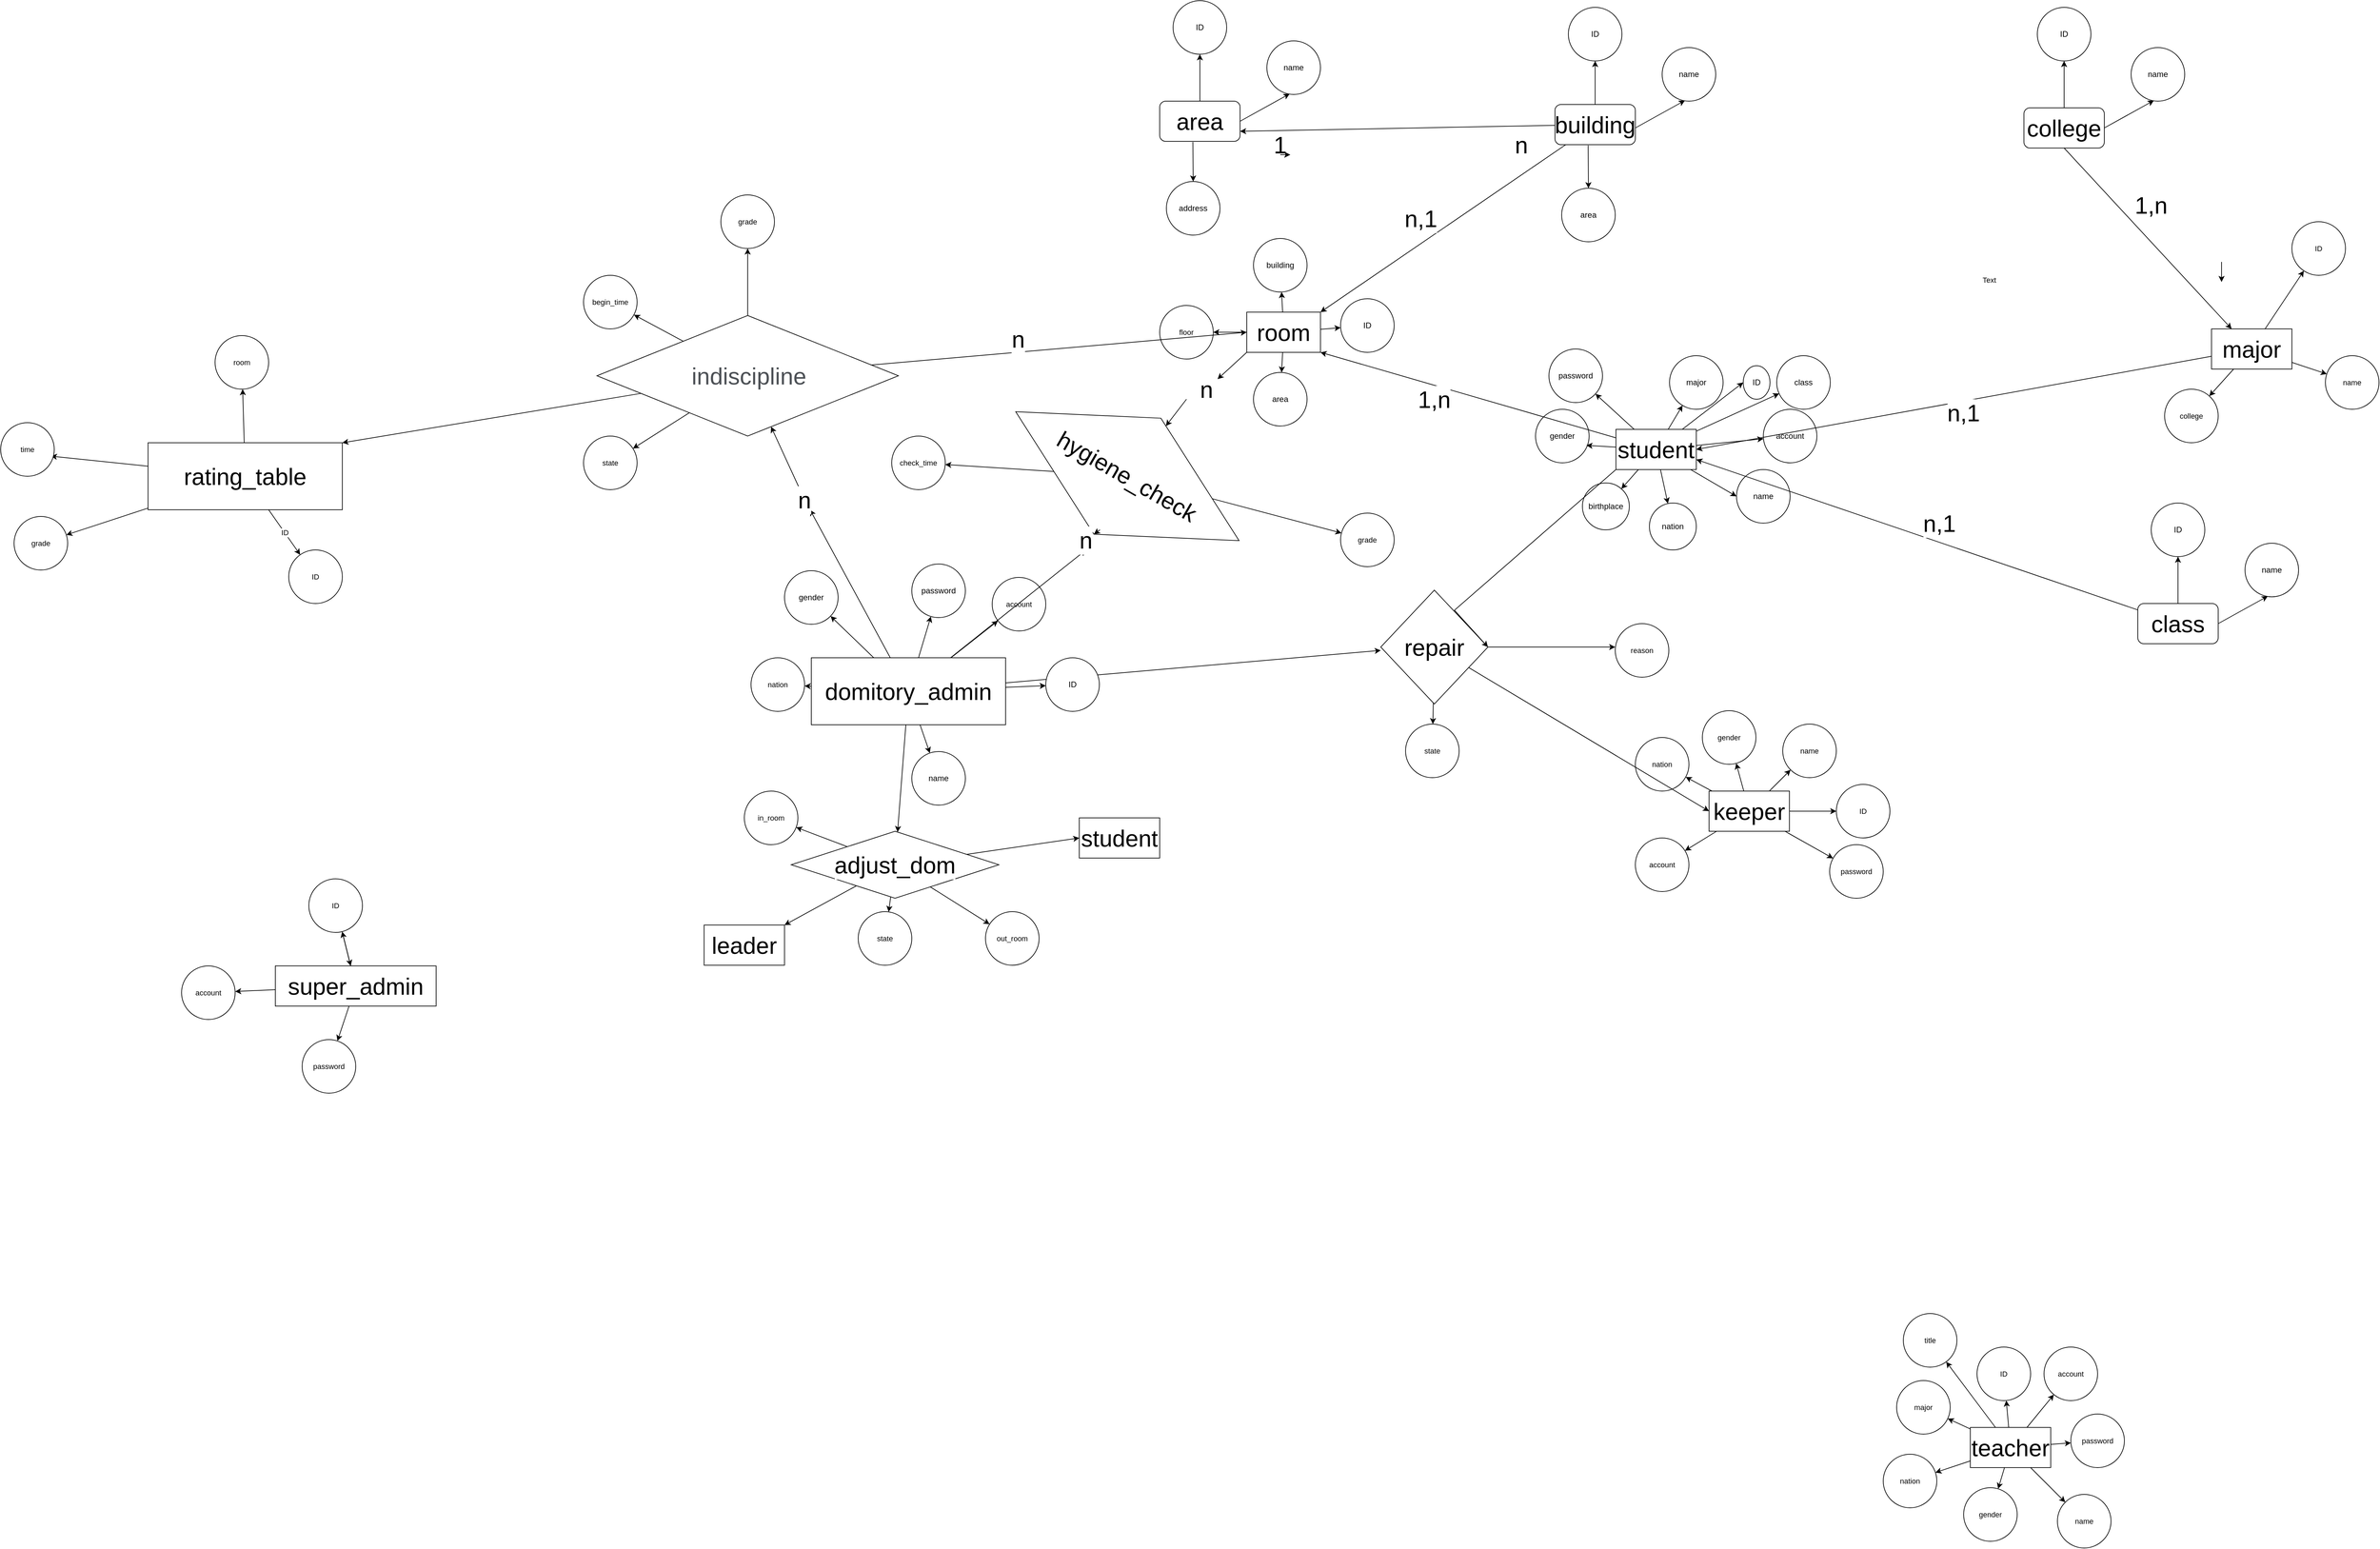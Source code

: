 <mxfile version="24.6.0" type="device">
  <diagram name="第 1 页" id="_LfP5lzwbiOy1OXJ7P7T">
    <mxGraphModel dx="2806" dy="565" grid="1" gridSize="10" guides="1" tooltips="1" connect="1" arrows="1" fold="1" page="1" pageScale="1" pageWidth="827" pageHeight="1169" math="0" shadow="0">
      <root>
        <mxCell id="0" />
        <mxCell id="1" parent="0" />
        <mxCell id="Tflg92C3cAOVluI08kxh-41" value="" style="group" parent="1" vertex="1" connectable="0">
          <mxGeometry x="1021" y="570" width="440" height="300" as="geometry" />
        </mxCell>
        <mxCell id="Tflg92C3cAOVluI08kxh-18" style="rounded=0;orthogonalLoop=1;jettySize=auto;html=1;entryX=0;entryY=0.5;entryDx=0;entryDy=0;fontFamily=Helvetica;fontSize=12;fontColor=default;movable=1;resizable=1;rotatable=1;deletable=1;editable=1;locked=0;connectable=1;" parent="Tflg92C3cAOVluI08kxh-41" source="Tflg92C3cAOVluI08kxh-2" target="Tflg92C3cAOVluI08kxh-15" edge="1">
          <mxGeometry relative="1" as="geometry" />
        </mxCell>
        <mxCell id="Tflg92C3cAOVluI08kxh-22" style="edgeStyle=none;shape=connector;rounded=0;orthogonalLoop=1;jettySize=auto;html=1;entryX=0;entryY=0.5;entryDx=0;entryDy=0;strokeColor=default;align=center;verticalAlign=middle;fontFamily=Helvetica;fontSize=12;fontColor=default;labelBackgroundColor=default;endArrow=classic;movable=1;resizable=1;rotatable=1;deletable=1;editable=1;locked=0;connectable=1;" parent="Tflg92C3cAOVluI08kxh-41" source="Tflg92C3cAOVluI08kxh-2" target="Tflg92C3cAOVluI08kxh-21" edge="1">
          <mxGeometry relative="1" as="geometry" />
        </mxCell>
        <mxCell id="Tflg92C3cAOVluI08kxh-23" style="edgeStyle=none;shape=connector;rounded=0;orthogonalLoop=1;jettySize=auto;html=1;strokeColor=default;align=center;verticalAlign=middle;fontFamily=Helvetica;fontSize=12;fontColor=default;labelBackgroundColor=default;endArrow=classic;movable=1;resizable=1;rotatable=1;deletable=1;editable=1;locked=0;connectable=1;" parent="Tflg92C3cAOVluI08kxh-41" source="Tflg92C3cAOVluI08kxh-2" target="Tflg92C3cAOVluI08kxh-24" edge="1">
          <mxGeometry relative="1" as="geometry">
            <mxPoint x="190" y="240" as="targetPoint" />
          </mxGeometry>
        </mxCell>
        <mxCell id="Tflg92C3cAOVluI08kxh-25" style="edgeStyle=none;shape=connector;rounded=0;orthogonalLoop=1;jettySize=auto;html=1;strokeColor=default;align=center;verticalAlign=middle;fontFamily=Helvetica;fontSize=12;fontColor=default;labelBackgroundColor=default;endArrow=classic;movable=1;resizable=1;rotatable=1;deletable=1;editable=1;locked=0;connectable=1;" parent="Tflg92C3cAOVluI08kxh-41" source="Tflg92C3cAOVluI08kxh-2" target="Tflg92C3cAOVluI08kxh-26" edge="1">
          <mxGeometry relative="1" as="geometry">
            <mxPoint x="130" y="230" as="targetPoint" />
          </mxGeometry>
        </mxCell>
        <mxCell id="Tflg92C3cAOVluI08kxh-29" style="edgeStyle=none;shape=connector;rounded=0;orthogonalLoop=1;jettySize=auto;html=1;strokeColor=default;align=center;verticalAlign=middle;fontFamily=Helvetica;fontSize=12;fontColor=default;labelBackgroundColor=default;endArrow=classic;movable=1;resizable=1;rotatable=1;deletable=1;editable=1;locked=0;connectable=1;" parent="Tflg92C3cAOVluI08kxh-41" source="Tflg92C3cAOVluI08kxh-2" target="Tflg92C3cAOVluI08kxh-30" edge="1">
          <mxGeometry relative="1" as="geometry">
            <mxPoint x="150" y="60" as="targetPoint" />
          </mxGeometry>
        </mxCell>
        <mxCell id="Tflg92C3cAOVluI08kxh-33" style="edgeStyle=none;shape=connector;rounded=0;orthogonalLoop=1;jettySize=auto;html=1;strokeColor=default;align=center;verticalAlign=middle;fontFamily=Helvetica;fontSize=12;fontColor=default;labelBackgroundColor=default;endArrow=classic;movable=1;resizable=1;rotatable=1;deletable=1;editable=1;locked=0;connectable=1;" parent="Tflg92C3cAOVluI08kxh-41" source="Tflg92C3cAOVluI08kxh-2" target="Tflg92C3cAOVluI08kxh-34" edge="1">
          <mxGeometry relative="1" as="geometry">
            <mxPoint x="240" y="50" as="targetPoint" />
          </mxGeometry>
        </mxCell>
        <mxCell id="Tflg92C3cAOVluI08kxh-35" style="edgeStyle=none;shape=connector;rounded=0;orthogonalLoop=1;jettySize=auto;html=1;strokeColor=default;align=center;verticalAlign=middle;fontFamily=Helvetica;fontSize=12;fontColor=default;labelBackgroundColor=default;endArrow=classic;movable=1;resizable=1;rotatable=1;deletable=1;editable=1;locked=0;connectable=1;" parent="Tflg92C3cAOVluI08kxh-41" source="Tflg92C3cAOVluI08kxh-2" target="Tflg92C3cAOVluI08kxh-36" edge="1">
          <mxGeometry relative="1" as="geometry">
            <mxPoint x="360" y="100" as="targetPoint" />
          </mxGeometry>
        </mxCell>
        <mxCell id="Tflg92C3cAOVluI08kxh-37" style="edgeStyle=none;shape=connector;rounded=0;orthogonalLoop=1;jettySize=auto;html=1;strokeColor=default;align=center;verticalAlign=middle;fontFamily=Helvetica;fontSize=12;fontColor=default;labelBackgroundColor=default;endArrow=classic;movable=1;resizable=1;rotatable=1;deletable=1;editable=1;locked=0;connectable=1;" parent="Tflg92C3cAOVluI08kxh-41" source="Tflg92C3cAOVluI08kxh-2" target="Tflg92C3cAOVluI08kxh-38" edge="1">
          <mxGeometry relative="1" as="geometry">
            <mxPoint x="380" y="130" as="targetPoint" />
          </mxGeometry>
        </mxCell>
        <mxCell id="Tflg92C3cAOVluI08kxh-2" value="&lt;font style=&quot;font-size: 35px;&quot;&gt;student&lt;/font&gt;" style="rounded=0;whiteSpace=wrap;html=1;movable=1;resizable=1;rotatable=1;deletable=1;editable=1;locked=0;connectable=1;" parent="Tflg92C3cAOVluI08kxh-41" vertex="1">
          <mxGeometry x="120" y="120" width="120" height="60" as="geometry" />
        </mxCell>
        <mxCell id="Tflg92C3cAOVluI08kxh-15" value="ID" style="ellipse;whiteSpace=wrap;html=1;rounded=0;movable=1;resizable=1;rotatable=1;deletable=1;editable=1;locked=0;connectable=1;" parent="Tflg92C3cAOVluI08kxh-41" vertex="1">
          <mxGeometry x="310" y="25" width="40" height="50" as="geometry" />
        </mxCell>
        <mxCell id="Tflg92C3cAOVluI08kxh-21" value="name" style="ellipse;whiteSpace=wrap;html=1;aspect=fixed;rounded=0;strokeColor=default;align=center;verticalAlign=middle;fontFamily=Helvetica;fontSize=12;fontColor=default;labelBackgroundColor=default;fillColor=default;movable=1;resizable=1;rotatable=1;deletable=1;editable=1;locked=0;connectable=1;" parent="Tflg92C3cAOVluI08kxh-41" vertex="1">
          <mxGeometry x="300" y="180" width="80" height="80" as="geometry" />
        </mxCell>
        <mxCell id="Tflg92C3cAOVluI08kxh-24" value="nation" style="ellipse;whiteSpace=wrap;html=1;aspect=fixed;rounded=0;strokeColor=default;align=center;verticalAlign=middle;fontFamily=Helvetica;fontSize=12;fontColor=default;labelBackgroundColor=default;fillColor=default;movable=1;resizable=1;rotatable=1;deletable=1;editable=1;locked=0;connectable=1;" parent="Tflg92C3cAOVluI08kxh-41" vertex="1">
          <mxGeometry x="170" y="230" width="70" height="70" as="geometry" />
        </mxCell>
        <mxCell id="Tflg92C3cAOVluI08kxh-26" value="birthplace" style="ellipse;whiteSpace=wrap;html=1;aspect=fixed;rounded=0;strokeColor=default;align=center;verticalAlign=middle;fontFamily=Helvetica;fontSize=12;fontColor=default;labelBackgroundColor=default;fillColor=default;movable=1;resizable=1;rotatable=1;deletable=1;editable=1;locked=0;connectable=1;" parent="Tflg92C3cAOVluI08kxh-41" vertex="1">
          <mxGeometry x="70" y="200" width="70" height="70" as="geometry" />
        </mxCell>
        <mxCell id="Tflg92C3cAOVluI08kxh-27" value="gender" style="ellipse;whiteSpace=wrap;html=1;aspect=fixed;rounded=0;strokeColor=default;align=center;verticalAlign=middle;fontFamily=Helvetica;fontSize=12;fontColor=default;labelBackgroundColor=default;fillColor=default;movable=1;resizable=1;rotatable=1;deletable=1;editable=1;locked=0;connectable=1;" parent="Tflg92C3cAOVluI08kxh-41" vertex="1">
          <mxGeometry y="90" width="80" height="80" as="geometry" />
        </mxCell>
        <mxCell id="Tflg92C3cAOVluI08kxh-28" style="edgeStyle=none;shape=connector;rounded=0;orthogonalLoop=1;jettySize=auto;html=1;entryX=0.949;entryY=0.674;entryDx=0;entryDy=0;entryPerimeter=0;strokeColor=default;align=center;verticalAlign=middle;fontFamily=Helvetica;fontSize=12;fontColor=default;labelBackgroundColor=default;endArrow=classic;movable=1;resizable=1;rotatable=1;deletable=1;editable=1;locked=0;connectable=1;" parent="Tflg92C3cAOVluI08kxh-41" source="Tflg92C3cAOVluI08kxh-2" target="Tflg92C3cAOVluI08kxh-27" edge="1">
          <mxGeometry relative="1" as="geometry" />
        </mxCell>
        <mxCell id="Tflg92C3cAOVluI08kxh-30" value="password" style="ellipse;whiteSpace=wrap;html=1;aspect=fixed;rounded=0;strokeColor=default;align=center;verticalAlign=middle;fontFamily=Helvetica;fontSize=12;fontColor=default;labelBackgroundColor=default;fillColor=default;movable=1;resizable=1;rotatable=1;deletable=1;editable=1;locked=0;connectable=1;" parent="Tflg92C3cAOVluI08kxh-41" vertex="1">
          <mxGeometry x="20" width="80" height="80" as="geometry" />
        </mxCell>
        <mxCell id="Tflg92C3cAOVluI08kxh-34" value="major" style="ellipse;whiteSpace=wrap;html=1;aspect=fixed;rounded=0;strokeColor=default;align=center;verticalAlign=middle;fontFamily=Helvetica;fontSize=12;fontColor=default;labelBackgroundColor=default;fillColor=default;movable=1;resizable=1;rotatable=1;deletable=1;editable=1;locked=0;connectable=1;" parent="Tflg92C3cAOVluI08kxh-41" vertex="1">
          <mxGeometry x="200" y="10" width="80" height="80" as="geometry" />
        </mxCell>
        <mxCell id="Tflg92C3cAOVluI08kxh-36" value="class" style="ellipse;whiteSpace=wrap;html=1;aspect=fixed;rounded=0;strokeColor=default;align=center;verticalAlign=middle;fontFamily=Helvetica;fontSize=12;fontColor=default;labelBackgroundColor=default;fillColor=default;movable=1;resizable=1;rotatable=1;deletable=1;editable=1;locked=0;connectable=1;" parent="Tflg92C3cAOVluI08kxh-41" vertex="1">
          <mxGeometry x="360" y="10" width="80" height="80" as="geometry" />
        </mxCell>
        <mxCell id="Tflg92C3cAOVluI08kxh-38" value="account" style="ellipse;whiteSpace=wrap;html=1;aspect=fixed;rounded=0;strokeColor=default;align=center;verticalAlign=middle;fontFamily=Helvetica;fontSize=12;fontColor=default;labelBackgroundColor=default;fillColor=default;movable=1;resizable=1;rotatable=1;deletable=1;editable=1;locked=0;connectable=1;" parent="Tflg92C3cAOVluI08kxh-41" vertex="1">
          <mxGeometry x="340" y="90" width="80" height="80" as="geometry" />
        </mxCell>
        <mxCell id="Tflg92C3cAOVluI08kxh-50" value="" style="group" parent="1" vertex="1" connectable="0">
          <mxGeometry x="580" y="405" width="230" height="280" as="geometry" />
        </mxCell>
        <mxCell id="Tflg92C3cAOVluI08kxh-42" style="edgeStyle=none;shape=connector;rounded=0;orthogonalLoop=1;jettySize=auto;html=1;strokeColor=default;align=center;verticalAlign=middle;fontFamily=Helvetica;fontSize=12;fontColor=default;labelBackgroundColor=default;endArrow=classic;" parent="Tflg92C3cAOVluI08kxh-50" source="Tflg92C3cAOVluI08kxh-13" target="Tflg92C3cAOVluI08kxh-43" edge="1">
          <mxGeometry relative="1" as="geometry">
            <mxPoint x="190" y="130" as="targetPoint" />
          </mxGeometry>
        </mxCell>
        <mxCell id="Tflg92C3cAOVluI08kxh-44" style="edgeStyle=none;shape=connector;rounded=0;orthogonalLoop=1;jettySize=auto;html=1;strokeColor=default;align=center;verticalAlign=middle;fontFamily=Helvetica;fontSize=12;fontColor=default;labelBackgroundColor=default;endArrow=classic;" parent="Tflg92C3cAOVluI08kxh-50" source="Tflg92C3cAOVluI08kxh-13" target="Tflg92C3cAOVluI08kxh-45" edge="1">
          <mxGeometry relative="1" as="geometry">
            <mxPoint x="60" y="40" as="targetPoint" />
          </mxGeometry>
        </mxCell>
        <mxCell id="Tflg92C3cAOVluI08kxh-46" style="edgeStyle=none;shape=connector;rounded=0;orthogonalLoop=1;jettySize=auto;html=1;strokeColor=default;align=center;verticalAlign=middle;fontFamily=Helvetica;fontSize=12;fontColor=default;labelBackgroundColor=default;endArrow=classic;" parent="Tflg92C3cAOVluI08kxh-50" source="Tflg92C3cAOVluI08kxh-13" target="Tflg92C3cAOVluI08kxh-47" edge="1">
          <mxGeometry relative="1" as="geometry">
            <mxPoint x="60" y="240" as="targetPoint" />
          </mxGeometry>
        </mxCell>
        <mxCell id="Tflg92C3cAOVluI08kxh-13" value="&lt;font style=&quot;font-size: 35px;&quot;&gt;room&lt;/font&gt;" style="rounded=0;whiteSpace=wrap;html=1;" parent="Tflg92C3cAOVluI08kxh-50" vertex="1">
          <mxGeometry x="10" y="110" width="110" height="60" as="geometry" />
        </mxCell>
        <mxCell id="Tflg92C3cAOVluI08kxh-43" value="ID" style="ellipse;whiteSpace=wrap;html=1;aspect=fixed;rounded=0;strokeColor=default;align=center;verticalAlign=middle;fontFamily=Helvetica;fontSize=12;fontColor=default;labelBackgroundColor=default;fillColor=default;" parent="Tflg92C3cAOVluI08kxh-50" vertex="1">
          <mxGeometry x="150" y="90" width="80" height="80" as="geometry" />
        </mxCell>
        <mxCell id="Tflg92C3cAOVluI08kxh-45" value="building" style="ellipse;whiteSpace=wrap;html=1;aspect=fixed;rounded=0;strokeColor=default;align=center;verticalAlign=middle;fontFamily=Helvetica;fontSize=12;fontColor=default;labelBackgroundColor=default;fillColor=default;" parent="Tflg92C3cAOVluI08kxh-50" vertex="1">
          <mxGeometry x="20" width="80" height="80" as="geometry" />
        </mxCell>
        <mxCell id="Tflg92C3cAOVluI08kxh-47" value="area" style="ellipse;whiteSpace=wrap;html=1;aspect=fixed;rounded=0;strokeColor=default;align=center;verticalAlign=middle;fontFamily=Helvetica;fontSize=12;fontColor=default;labelBackgroundColor=default;fillColor=default;" parent="Tflg92C3cAOVluI08kxh-50" vertex="1">
          <mxGeometry x="20" y="200" width="80" height="80" as="geometry" />
        </mxCell>
        <mxCell id="QIQ5kJItUbip3SlNVDkh-23" value="" style="group" vertex="1" connectable="0" parent="1">
          <mxGeometry x="1170" y="1110" width="380" height="280" as="geometry" />
        </mxCell>
        <mxCell id="QIQ5kJItUbip3SlNVDkh-11" style="edgeStyle=none;shape=connector;rounded=0;orthogonalLoop=1;jettySize=auto;html=1;strokeColor=default;align=center;verticalAlign=middle;fontFamily=Helvetica;fontSize=11;fontColor=default;labelBackgroundColor=default;endArrow=classic;" edge="1" parent="QIQ5kJItUbip3SlNVDkh-23" source="Tflg92C3cAOVluI08kxh-4" target="QIQ5kJItUbip3SlNVDkh-12">
          <mxGeometry relative="1" as="geometry">
            <mxPoint x="340" y="150" as="targetPoint" />
          </mxGeometry>
        </mxCell>
        <mxCell id="QIQ5kJItUbip3SlNVDkh-13" style="edgeStyle=none;shape=connector;rounded=0;orthogonalLoop=1;jettySize=auto;html=1;strokeColor=default;align=center;verticalAlign=middle;fontFamily=Helvetica;fontSize=11;fontColor=default;labelBackgroundColor=default;endArrow=classic;" edge="1" parent="QIQ5kJItUbip3SlNVDkh-23" source="Tflg92C3cAOVluI08kxh-4" target="QIQ5kJItUbip3SlNVDkh-14">
          <mxGeometry relative="1" as="geometry">
            <mxPoint x="330" y="240" as="targetPoint" />
          </mxGeometry>
        </mxCell>
        <mxCell id="QIQ5kJItUbip3SlNVDkh-15" style="edgeStyle=none;shape=connector;rounded=0;orthogonalLoop=1;jettySize=auto;html=1;strokeColor=default;align=center;verticalAlign=middle;fontFamily=Helvetica;fontSize=11;fontColor=default;labelBackgroundColor=default;endArrow=classic;" edge="1" parent="QIQ5kJItUbip3SlNVDkh-23" source="Tflg92C3cAOVluI08kxh-4" target="QIQ5kJItUbip3SlNVDkh-16">
          <mxGeometry relative="1" as="geometry">
            <mxPoint x="260" y="60" as="targetPoint" />
          </mxGeometry>
        </mxCell>
        <mxCell id="QIQ5kJItUbip3SlNVDkh-17" style="edgeStyle=none;shape=connector;rounded=0;orthogonalLoop=1;jettySize=auto;html=1;strokeColor=default;align=center;verticalAlign=middle;fontFamily=Helvetica;fontSize=11;fontColor=default;labelBackgroundColor=default;endArrow=classic;" edge="1" parent="QIQ5kJItUbip3SlNVDkh-23" source="Tflg92C3cAOVluI08kxh-4" target="QIQ5kJItUbip3SlNVDkh-18">
          <mxGeometry relative="1" as="geometry">
            <mxPoint x="140" y="40" as="targetPoint" />
          </mxGeometry>
        </mxCell>
        <mxCell id="QIQ5kJItUbip3SlNVDkh-19" style="edgeStyle=none;shape=connector;rounded=0;orthogonalLoop=1;jettySize=auto;html=1;strokeColor=default;align=center;verticalAlign=middle;fontFamily=Helvetica;fontSize=11;fontColor=default;labelBackgroundColor=default;endArrow=classic;" edge="1" parent="QIQ5kJItUbip3SlNVDkh-23" source="Tflg92C3cAOVluI08kxh-4" target="QIQ5kJItUbip3SlNVDkh-20">
          <mxGeometry relative="1" as="geometry">
            <mxPoint x="40" y="80" as="targetPoint" />
          </mxGeometry>
        </mxCell>
        <mxCell id="QIQ5kJItUbip3SlNVDkh-21" style="edgeStyle=none;shape=connector;rounded=0;orthogonalLoop=1;jettySize=auto;html=1;strokeColor=default;align=center;verticalAlign=middle;fontFamily=Helvetica;fontSize=11;fontColor=default;labelBackgroundColor=default;endArrow=classic;" edge="1" parent="QIQ5kJItUbip3SlNVDkh-23" source="Tflg92C3cAOVluI08kxh-4" target="QIQ5kJItUbip3SlNVDkh-22">
          <mxGeometry relative="1" as="geometry">
            <mxPoint x="30" y="170" as="targetPoint" />
          </mxGeometry>
        </mxCell>
        <mxCell id="Tflg92C3cAOVluI08kxh-4" value="&lt;font style=&quot;font-size: 35px;&quot;&gt;keeper&lt;/font&gt;" style="rounded=0;whiteSpace=wrap;html=1;" parent="QIQ5kJItUbip3SlNVDkh-23" vertex="1">
          <mxGeometry x="110" y="120" width="120" height="60" as="geometry" />
        </mxCell>
        <mxCell id="QIQ5kJItUbip3SlNVDkh-12" value="ID" style="ellipse;whiteSpace=wrap;html=1;aspect=fixed;fontFamily=Helvetica;fontSize=11;fontColor=default;labelBackgroundColor=default;" vertex="1" parent="QIQ5kJItUbip3SlNVDkh-23">
          <mxGeometry x="300" y="110" width="80" height="80" as="geometry" />
        </mxCell>
        <mxCell id="QIQ5kJItUbip3SlNVDkh-14" value="password" style="ellipse;whiteSpace=wrap;html=1;aspect=fixed;fontFamily=Helvetica;fontSize=11;fontColor=default;labelBackgroundColor=default;" vertex="1" parent="QIQ5kJItUbip3SlNVDkh-23">
          <mxGeometry x="290" y="200" width="80" height="80" as="geometry" />
        </mxCell>
        <mxCell id="QIQ5kJItUbip3SlNVDkh-16" value="name" style="ellipse;whiteSpace=wrap;html=1;aspect=fixed;fontFamily=Helvetica;fontSize=11;fontColor=default;labelBackgroundColor=default;" vertex="1" parent="QIQ5kJItUbip3SlNVDkh-23">
          <mxGeometry x="220" y="20" width="80" height="80" as="geometry" />
        </mxCell>
        <mxCell id="QIQ5kJItUbip3SlNVDkh-18" value="gender" style="ellipse;whiteSpace=wrap;html=1;aspect=fixed;fontFamily=Helvetica;fontSize=11;fontColor=default;labelBackgroundColor=default;" vertex="1" parent="QIQ5kJItUbip3SlNVDkh-23">
          <mxGeometry x="100" width="80" height="80" as="geometry" />
        </mxCell>
        <mxCell id="QIQ5kJItUbip3SlNVDkh-20" value="nation" style="ellipse;whiteSpace=wrap;html=1;aspect=fixed;fontFamily=Helvetica;fontSize=11;fontColor=default;labelBackgroundColor=default;" vertex="1" parent="QIQ5kJItUbip3SlNVDkh-23">
          <mxGeometry y="40" width="80" height="80" as="geometry" />
        </mxCell>
        <mxCell id="QIQ5kJItUbip3SlNVDkh-22" value="account" style="ellipse;whiteSpace=wrap;html=1;aspect=fixed;fontFamily=Helvetica;fontSize=11;fontColor=default;labelBackgroundColor=default;" vertex="1" parent="QIQ5kJItUbip3SlNVDkh-23">
          <mxGeometry y="190" width="80" height="80" as="geometry" />
        </mxCell>
        <mxCell id="QIQ5kJItUbip3SlNVDkh-54" value="" style="group" vertex="1" connectable="0" parent="1">
          <mxGeometry x="1540" y="2010" width="360" height="350" as="geometry" />
        </mxCell>
        <mxCell id="QIQ5kJItUbip3SlNVDkh-38" style="edgeStyle=none;shape=connector;rounded=0;orthogonalLoop=1;jettySize=auto;html=1;strokeColor=default;align=center;verticalAlign=middle;fontFamily=Helvetica;fontSize=11;fontColor=default;labelBackgroundColor=default;endArrow=classic;" edge="1" parent="QIQ5kJItUbip3SlNVDkh-54" source="Tflg92C3cAOVluI08kxh-1" target="QIQ5kJItUbip3SlNVDkh-39">
          <mxGeometry relative="1" as="geometry">
            <mxPoint x="190" y="130" as="targetPoint" />
          </mxGeometry>
        </mxCell>
        <mxCell id="QIQ5kJItUbip3SlNVDkh-40" style="edgeStyle=none;shape=connector;rounded=0;orthogonalLoop=1;jettySize=auto;html=1;strokeColor=default;align=center;verticalAlign=middle;fontFamily=Helvetica;fontSize=11;fontColor=default;labelBackgroundColor=default;endArrow=classic;" edge="1" parent="QIQ5kJItUbip3SlNVDkh-54" source="Tflg92C3cAOVluI08kxh-1" target="QIQ5kJItUbip3SlNVDkh-41">
          <mxGeometry relative="1" as="geometry">
            <mxPoint x="320" y="190" as="targetPoint" />
          </mxGeometry>
        </mxCell>
        <mxCell id="QIQ5kJItUbip3SlNVDkh-42" style="edgeStyle=none;shape=connector;rounded=0;orthogonalLoop=1;jettySize=auto;html=1;strokeColor=default;align=center;verticalAlign=middle;fontFamily=Helvetica;fontSize=11;fontColor=default;labelBackgroundColor=default;endArrow=classic;" edge="1" parent="QIQ5kJItUbip3SlNVDkh-54" source="Tflg92C3cAOVluI08kxh-1" target="QIQ5kJItUbip3SlNVDkh-43">
          <mxGeometry relative="1" as="geometry">
            <mxPoint x="300" y="310" as="targetPoint" />
          </mxGeometry>
        </mxCell>
        <mxCell id="QIQ5kJItUbip3SlNVDkh-44" style="edgeStyle=none;shape=connector;rounded=0;orthogonalLoop=1;jettySize=auto;html=1;strokeColor=default;align=center;verticalAlign=middle;fontFamily=Helvetica;fontSize=11;fontColor=default;labelBackgroundColor=default;endArrow=classic;" edge="1" parent="QIQ5kJItUbip3SlNVDkh-54" source="Tflg92C3cAOVluI08kxh-1" target="QIQ5kJItUbip3SlNVDkh-45">
          <mxGeometry relative="1" as="geometry">
            <mxPoint x="170" y="290" as="targetPoint" />
          </mxGeometry>
        </mxCell>
        <mxCell id="QIQ5kJItUbip3SlNVDkh-46" style="edgeStyle=none;shape=connector;rounded=0;orthogonalLoop=1;jettySize=auto;html=1;strokeColor=default;align=center;verticalAlign=middle;fontFamily=Helvetica;fontSize=11;fontColor=default;labelBackgroundColor=default;endArrow=classic;" edge="1" parent="QIQ5kJItUbip3SlNVDkh-54" source="Tflg92C3cAOVluI08kxh-1" target="QIQ5kJItUbip3SlNVDkh-47">
          <mxGeometry relative="1" as="geometry">
            <mxPoint x="70" y="250" as="targetPoint" />
          </mxGeometry>
        </mxCell>
        <mxCell id="QIQ5kJItUbip3SlNVDkh-48" style="edgeStyle=none;shape=connector;rounded=0;orthogonalLoop=1;jettySize=auto;html=1;strokeColor=default;align=center;verticalAlign=middle;fontFamily=Helvetica;fontSize=11;fontColor=default;labelBackgroundColor=default;endArrow=classic;" edge="1" parent="QIQ5kJItUbip3SlNVDkh-54" source="Tflg92C3cAOVluI08kxh-1" target="QIQ5kJItUbip3SlNVDkh-49">
          <mxGeometry relative="1" as="geometry">
            <mxPoint x="70" y="140" as="targetPoint" />
          </mxGeometry>
        </mxCell>
        <mxCell id="QIQ5kJItUbip3SlNVDkh-50" style="edgeStyle=none;shape=connector;rounded=0;orthogonalLoop=1;jettySize=auto;html=1;strokeColor=default;align=center;verticalAlign=middle;fontFamily=Helvetica;fontSize=11;fontColor=default;labelBackgroundColor=default;endArrow=classic;" edge="1" parent="QIQ5kJItUbip3SlNVDkh-54" source="Tflg92C3cAOVluI08kxh-1" target="QIQ5kJItUbip3SlNVDkh-51">
          <mxGeometry relative="1" as="geometry">
            <mxPoint x="280" y="90" as="targetPoint" />
          </mxGeometry>
        </mxCell>
        <mxCell id="QIQ5kJItUbip3SlNVDkh-52" style="edgeStyle=none;shape=connector;rounded=0;orthogonalLoop=1;jettySize=auto;html=1;strokeColor=default;align=center;verticalAlign=middle;fontFamily=Helvetica;fontSize=11;fontColor=default;labelBackgroundColor=default;endArrow=classic;" edge="1" parent="QIQ5kJItUbip3SlNVDkh-54" source="Tflg92C3cAOVluI08kxh-1" target="QIQ5kJItUbip3SlNVDkh-53">
          <mxGeometry relative="1" as="geometry">
            <mxPoint x="100" y="70" as="targetPoint" />
          </mxGeometry>
        </mxCell>
        <mxCell id="Tflg92C3cAOVluI08kxh-1" value="&lt;font style=&quot;font-size: 35px;&quot;&gt;teacher&lt;/font&gt;" style="rounded=0;whiteSpace=wrap;html=1;" parent="QIQ5kJItUbip3SlNVDkh-54" vertex="1">
          <mxGeometry x="130" y="170" width="120" height="60" as="geometry" />
        </mxCell>
        <mxCell id="QIQ5kJItUbip3SlNVDkh-39" value="ID" style="ellipse;whiteSpace=wrap;html=1;aspect=fixed;fontFamily=Helvetica;fontSize=11;fontColor=default;labelBackgroundColor=default;" vertex="1" parent="QIQ5kJItUbip3SlNVDkh-54">
          <mxGeometry x="140" y="50" width="80" height="80" as="geometry" />
        </mxCell>
        <mxCell id="QIQ5kJItUbip3SlNVDkh-41" value="password" style="ellipse;whiteSpace=wrap;html=1;aspect=fixed;fontFamily=Helvetica;fontSize=11;fontColor=default;labelBackgroundColor=default;" vertex="1" parent="QIQ5kJItUbip3SlNVDkh-54">
          <mxGeometry x="280" y="150" width="80" height="80" as="geometry" />
        </mxCell>
        <mxCell id="QIQ5kJItUbip3SlNVDkh-43" value="name" style="ellipse;whiteSpace=wrap;html=1;aspect=fixed;fontFamily=Helvetica;fontSize=11;fontColor=default;labelBackgroundColor=default;" vertex="1" parent="QIQ5kJItUbip3SlNVDkh-54">
          <mxGeometry x="260" y="270" width="80" height="80" as="geometry" />
        </mxCell>
        <mxCell id="QIQ5kJItUbip3SlNVDkh-45" value="gender" style="ellipse;whiteSpace=wrap;html=1;aspect=fixed;fontFamily=Helvetica;fontSize=11;fontColor=default;labelBackgroundColor=default;" vertex="1" parent="QIQ5kJItUbip3SlNVDkh-54">
          <mxGeometry x="120" y="260" width="80" height="80" as="geometry" />
        </mxCell>
        <mxCell id="QIQ5kJItUbip3SlNVDkh-47" value="nation" style="ellipse;whiteSpace=wrap;html=1;aspect=fixed;fontFamily=Helvetica;fontSize=11;fontColor=default;labelBackgroundColor=default;" vertex="1" parent="QIQ5kJItUbip3SlNVDkh-54">
          <mxGeometry y="210" width="80" height="80" as="geometry" />
        </mxCell>
        <mxCell id="QIQ5kJItUbip3SlNVDkh-49" value="major" style="ellipse;whiteSpace=wrap;html=1;aspect=fixed;fontFamily=Helvetica;fontSize=11;fontColor=default;labelBackgroundColor=default;" vertex="1" parent="QIQ5kJItUbip3SlNVDkh-54">
          <mxGeometry x="20" y="100" width="80" height="80" as="geometry" />
        </mxCell>
        <mxCell id="QIQ5kJItUbip3SlNVDkh-51" value="account" style="ellipse;whiteSpace=wrap;html=1;aspect=fixed;fontFamily=Helvetica;fontSize=11;fontColor=default;labelBackgroundColor=default;" vertex="1" parent="QIQ5kJItUbip3SlNVDkh-54">
          <mxGeometry x="240" y="50" width="80" height="80" as="geometry" />
        </mxCell>
        <mxCell id="QIQ5kJItUbip3SlNVDkh-53" value="title" style="ellipse;whiteSpace=wrap;html=1;aspect=fixed;fontFamily=Helvetica;fontSize=11;fontColor=default;labelBackgroundColor=default;" vertex="1" parent="QIQ5kJItUbip3SlNVDkh-54">
          <mxGeometry x="30" width="80" height="80" as="geometry" />
        </mxCell>
        <mxCell id="QIQ5kJItUbip3SlNVDkh-55" value="" style="group" vertex="1" connectable="0" parent="1">
          <mxGeometry x="460" y="50" width="240" height="350" as="geometry" />
        </mxCell>
        <mxCell id="QIQ5kJItUbip3SlNVDkh-56" value="&lt;font style=&quot;font-size: 35px;&quot;&gt;area&lt;/font&gt;" style="rounded=1;whiteSpace=wrap;html=1;" vertex="1" parent="QIQ5kJItUbip3SlNVDkh-55">
          <mxGeometry y="150" width="120" height="60" as="geometry" />
        </mxCell>
        <mxCell id="QIQ5kJItUbip3SlNVDkh-57" value="ID" style="ellipse;whiteSpace=wrap;html=1;aspect=fixed;" vertex="1" parent="QIQ5kJItUbip3SlNVDkh-55">
          <mxGeometry x="20" width="80" height="80" as="geometry" />
        </mxCell>
        <mxCell id="QIQ5kJItUbip3SlNVDkh-58" value="" style="endArrow=classic;html=1;exitX=0.5;exitY=0;exitDx=0;exitDy=0;" edge="1" parent="QIQ5kJItUbip3SlNVDkh-55" source="QIQ5kJItUbip3SlNVDkh-56" target="QIQ5kJItUbip3SlNVDkh-57">
          <mxGeometry width="50" height="50" relative="1" as="geometry">
            <mxPoint x="30" y="140" as="sourcePoint" />
            <mxPoint x="80" y="90" as="targetPoint" />
          </mxGeometry>
        </mxCell>
        <mxCell id="QIQ5kJItUbip3SlNVDkh-59" value="" style="group" vertex="1" connectable="0" parent="QIQ5kJItUbip3SlNVDkh-55">
          <mxGeometry x="120" y="60" width="120" height="120" as="geometry" />
        </mxCell>
        <mxCell id="QIQ5kJItUbip3SlNVDkh-60" value="" style="endArrow=classic;html=1;entryX=0.425;entryY=0.988;entryDx=0;entryDy=0;entryPerimeter=0;" edge="1" parent="QIQ5kJItUbip3SlNVDkh-59" target="QIQ5kJItUbip3SlNVDkh-61">
          <mxGeometry width="50" height="50" relative="1" as="geometry">
            <mxPoint y="120" as="sourcePoint" />
            <mxPoint x="50" y="70" as="targetPoint" />
          </mxGeometry>
        </mxCell>
        <mxCell id="QIQ5kJItUbip3SlNVDkh-61" value="name" style="ellipse;whiteSpace=wrap;html=1;aspect=fixed;" vertex="1" parent="QIQ5kJItUbip3SlNVDkh-59">
          <mxGeometry x="40" width="80" height="80" as="geometry" />
        </mxCell>
        <mxCell id="QIQ5kJItUbip3SlNVDkh-62" value="" style="endArrow=classic;html=1;exitX=0.413;exitY=1.017;exitDx=0;exitDy=0;exitPerimeter=0;" edge="1" parent="QIQ5kJItUbip3SlNVDkh-55" source="QIQ5kJItUbip3SlNVDkh-56">
          <mxGeometry width="50" height="50" relative="1" as="geometry">
            <mxPoint x="50" y="360" as="sourcePoint" />
            <mxPoint x="50" y="270" as="targetPoint" />
          </mxGeometry>
        </mxCell>
        <mxCell id="QIQ5kJItUbip3SlNVDkh-63" value="address" style="ellipse;whiteSpace=wrap;html=1;aspect=fixed;" vertex="1" parent="QIQ5kJItUbip3SlNVDkh-55">
          <mxGeometry x="10" y="270" width="80" height="80" as="geometry" />
        </mxCell>
        <mxCell id="QIQ5kJItUbip3SlNVDkh-97" value="&lt;font style=&quot;font-size: 35px;&quot;&gt;1&lt;/font&gt;" style="text;html=1;align=center;verticalAlign=middle;whiteSpace=wrap;rounded=0;fontFamily=Helvetica;fontSize=11;fontColor=default;labelBackgroundColor=default;" vertex="1" parent="QIQ5kJItUbip3SlNVDkh-55">
          <mxGeometry x="150" y="200" width="60" height="30" as="geometry" />
        </mxCell>
        <mxCell id="QIQ5kJItUbip3SlNVDkh-99" style="edgeStyle=none;shape=connector;rounded=0;orthogonalLoop=1;jettySize=auto;html=1;exitX=0.5;exitY=1;exitDx=0;exitDy=0;entryX=0.75;entryY=1;entryDx=0;entryDy=0;strokeColor=default;align=center;verticalAlign=middle;fontFamily=Helvetica;fontSize=11;fontColor=default;labelBackgroundColor=default;endArrow=classic;" edge="1" parent="QIQ5kJItUbip3SlNVDkh-55" source="QIQ5kJItUbip3SlNVDkh-97" target="QIQ5kJItUbip3SlNVDkh-97">
          <mxGeometry relative="1" as="geometry" />
        </mxCell>
        <mxCell id="QIQ5kJItUbip3SlNVDkh-64" value="" style="group" vertex="1" connectable="0" parent="1">
          <mxGeometry x="1920" y="800" width="240" height="210" as="geometry" />
        </mxCell>
        <mxCell id="QIQ5kJItUbip3SlNVDkh-65" value="&lt;font style=&quot;font-size: 35px;&quot;&gt;class&lt;/font&gt;" style="rounded=1;whiteSpace=wrap;html=1;" vertex="1" parent="QIQ5kJItUbip3SlNVDkh-64">
          <mxGeometry y="150" width="120" height="60" as="geometry" />
        </mxCell>
        <mxCell id="QIQ5kJItUbip3SlNVDkh-66" value="ID" style="ellipse;whiteSpace=wrap;html=1;aspect=fixed;" vertex="1" parent="QIQ5kJItUbip3SlNVDkh-64">
          <mxGeometry x="20" width="80" height="80" as="geometry" />
        </mxCell>
        <mxCell id="QIQ5kJItUbip3SlNVDkh-67" value="" style="endArrow=classic;html=1;exitX=0.5;exitY=0;exitDx=0;exitDy=0;" edge="1" parent="QIQ5kJItUbip3SlNVDkh-64" source="QIQ5kJItUbip3SlNVDkh-65" target="QIQ5kJItUbip3SlNVDkh-66">
          <mxGeometry width="50" height="50" relative="1" as="geometry">
            <mxPoint x="30" y="140" as="sourcePoint" />
            <mxPoint x="80" y="90" as="targetPoint" />
          </mxGeometry>
        </mxCell>
        <mxCell id="QIQ5kJItUbip3SlNVDkh-68" value="" style="group" vertex="1" connectable="0" parent="QIQ5kJItUbip3SlNVDkh-64">
          <mxGeometry x="120" y="60" width="120" height="120" as="geometry" />
        </mxCell>
        <mxCell id="QIQ5kJItUbip3SlNVDkh-69" value="" style="endArrow=classic;html=1;entryX=0.425;entryY=0.988;entryDx=0;entryDy=0;entryPerimeter=0;" edge="1" parent="QIQ5kJItUbip3SlNVDkh-68" target="QIQ5kJItUbip3SlNVDkh-70">
          <mxGeometry width="50" height="50" relative="1" as="geometry">
            <mxPoint y="120" as="sourcePoint" />
            <mxPoint x="50" y="70" as="targetPoint" />
          </mxGeometry>
        </mxCell>
        <mxCell id="QIQ5kJItUbip3SlNVDkh-70" value="name" style="ellipse;whiteSpace=wrap;html=1;aspect=fixed;" vertex="1" parent="QIQ5kJItUbip3SlNVDkh-68">
          <mxGeometry x="40" width="80" height="80" as="geometry" />
        </mxCell>
        <mxCell id="QIQ5kJItUbip3SlNVDkh-71" value="" style="group" vertex="1" connectable="0" parent="1">
          <mxGeometry x="1750" y="60" width="240" height="210" as="geometry" />
        </mxCell>
        <mxCell id="QIQ5kJItUbip3SlNVDkh-72" value="&lt;font style=&quot;font-size: 35px;&quot;&gt;college&lt;/font&gt;" style="rounded=1;whiteSpace=wrap;html=1;" vertex="1" parent="QIQ5kJItUbip3SlNVDkh-71">
          <mxGeometry y="150" width="120" height="60" as="geometry" />
        </mxCell>
        <mxCell id="QIQ5kJItUbip3SlNVDkh-73" value="ID" style="ellipse;whiteSpace=wrap;html=1;aspect=fixed;" vertex="1" parent="QIQ5kJItUbip3SlNVDkh-71">
          <mxGeometry x="20" width="80" height="80" as="geometry" />
        </mxCell>
        <mxCell id="QIQ5kJItUbip3SlNVDkh-74" value="" style="endArrow=classic;html=1;exitX=0.5;exitY=0;exitDx=0;exitDy=0;" edge="1" parent="QIQ5kJItUbip3SlNVDkh-71" source="QIQ5kJItUbip3SlNVDkh-72" target="QIQ5kJItUbip3SlNVDkh-73">
          <mxGeometry width="50" height="50" relative="1" as="geometry">
            <mxPoint x="30" y="140" as="sourcePoint" />
            <mxPoint x="80" y="90" as="targetPoint" />
          </mxGeometry>
        </mxCell>
        <mxCell id="QIQ5kJItUbip3SlNVDkh-75" value="" style="group" vertex="1" connectable="0" parent="QIQ5kJItUbip3SlNVDkh-71">
          <mxGeometry x="120" y="60" width="120" height="120" as="geometry" />
        </mxCell>
        <mxCell id="QIQ5kJItUbip3SlNVDkh-76" value="" style="endArrow=classic;html=1;entryX=0.425;entryY=0.988;entryDx=0;entryDy=0;entryPerimeter=0;" edge="1" parent="QIQ5kJItUbip3SlNVDkh-75" target="QIQ5kJItUbip3SlNVDkh-77">
          <mxGeometry width="50" height="50" relative="1" as="geometry">
            <mxPoint y="120" as="sourcePoint" />
            <mxPoint x="50" y="70" as="targetPoint" />
          </mxGeometry>
        </mxCell>
        <mxCell id="QIQ5kJItUbip3SlNVDkh-77" value="name" style="ellipse;whiteSpace=wrap;html=1;aspect=fixed;" vertex="1" parent="QIQ5kJItUbip3SlNVDkh-75">
          <mxGeometry x="40" width="80" height="80" as="geometry" />
        </mxCell>
        <mxCell id="QIQ5kJItUbip3SlNVDkh-78" value="" style="group" vertex="1" connectable="0" parent="1">
          <mxGeometry x="1050" y="60" width="240" height="350" as="geometry" />
        </mxCell>
        <mxCell id="QIQ5kJItUbip3SlNVDkh-79" value="&lt;font style=&quot;font-size: 35px;&quot;&gt;building&lt;/font&gt;" style="rounded=1;whiteSpace=wrap;html=1;" vertex="1" parent="QIQ5kJItUbip3SlNVDkh-78">
          <mxGeometry y="145" width="120" height="60" as="geometry" />
        </mxCell>
        <mxCell id="QIQ5kJItUbip3SlNVDkh-80" value="ID" style="ellipse;whiteSpace=wrap;html=1;aspect=fixed;" vertex="1" parent="QIQ5kJItUbip3SlNVDkh-78">
          <mxGeometry x="20" width="80" height="80" as="geometry" />
        </mxCell>
        <mxCell id="QIQ5kJItUbip3SlNVDkh-81" value="" style="endArrow=classic;html=1;exitX=0.5;exitY=0;exitDx=0;exitDy=0;" edge="1" parent="QIQ5kJItUbip3SlNVDkh-78" source="QIQ5kJItUbip3SlNVDkh-79" target="QIQ5kJItUbip3SlNVDkh-80">
          <mxGeometry width="50" height="50" relative="1" as="geometry">
            <mxPoint x="30" y="140" as="sourcePoint" />
            <mxPoint x="80" y="90" as="targetPoint" />
          </mxGeometry>
        </mxCell>
        <mxCell id="QIQ5kJItUbip3SlNVDkh-82" value="" style="group" vertex="1" connectable="0" parent="QIQ5kJItUbip3SlNVDkh-78">
          <mxGeometry x="120" y="60" width="120" height="120" as="geometry" />
        </mxCell>
        <mxCell id="QIQ5kJItUbip3SlNVDkh-83" value="" style="endArrow=classic;html=1;entryX=0.425;entryY=0.988;entryDx=0;entryDy=0;entryPerimeter=0;" edge="1" parent="QIQ5kJItUbip3SlNVDkh-82" target="QIQ5kJItUbip3SlNVDkh-84">
          <mxGeometry width="50" height="50" relative="1" as="geometry">
            <mxPoint y="120" as="sourcePoint" />
            <mxPoint x="50" y="70" as="targetPoint" />
          </mxGeometry>
        </mxCell>
        <mxCell id="QIQ5kJItUbip3SlNVDkh-84" value="name" style="ellipse;whiteSpace=wrap;html=1;aspect=fixed;" vertex="1" parent="QIQ5kJItUbip3SlNVDkh-82">
          <mxGeometry x="40" width="80" height="80" as="geometry" />
        </mxCell>
        <mxCell id="QIQ5kJItUbip3SlNVDkh-85" value="" style="endArrow=classic;html=1;exitX=0.413;exitY=1.017;exitDx=0;exitDy=0;exitPerimeter=0;" edge="1" parent="QIQ5kJItUbip3SlNVDkh-78" source="QIQ5kJItUbip3SlNVDkh-79">
          <mxGeometry width="50" height="50" relative="1" as="geometry">
            <mxPoint x="50" y="360" as="sourcePoint" />
            <mxPoint x="50" y="270" as="targetPoint" />
          </mxGeometry>
        </mxCell>
        <mxCell id="QIQ5kJItUbip3SlNVDkh-86" value="area" style="ellipse;whiteSpace=wrap;html=1;aspect=fixed;" vertex="1" parent="QIQ5kJItUbip3SlNVDkh-78">
          <mxGeometry x="10" y="270" width="80" height="80" as="geometry" />
        </mxCell>
        <mxCell id="QIQ5kJItUbip3SlNVDkh-87" value="" style="group" vertex="1" connectable="0" parent="1">
          <mxGeometry x="-150" y="891" width="520" height="360" as="geometry" />
        </mxCell>
        <mxCell id="QIQ5kJItUbip3SlNVDkh-10" value="" style="group" vertex="1" connectable="0" parent="QIQ5kJItUbip3SlNVDkh-87">
          <mxGeometry x="60" width="460" height="360" as="geometry" />
        </mxCell>
        <mxCell id="Tflg92C3cAOVluI08kxh-52" value="" style="edgeStyle=none;shape=connector;rounded=0;orthogonalLoop=1;jettySize=auto;html=1;strokeColor=default;align=center;verticalAlign=middle;fontFamily=Helvetica;fontSize=12;fontColor=default;labelBackgroundColor=default;endArrow=classic;" parent="QIQ5kJItUbip3SlNVDkh-10" source="Tflg92C3cAOVluI08kxh-3" target="Tflg92C3cAOVluI08kxh-51" edge="1">
          <mxGeometry relative="1" as="geometry" />
        </mxCell>
        <mxCell id="Tflg92C3cAOVluI08kxh-54" value="" style="edgeStyle=none;shape=connector;rounded=0;orthogonalLoop=1;jettySize=auto;html=1;strokeColor=default;align=center;verticalAlign=middle;fontFamily=Helvetica;fontSize=12;fontColor=default;labelBackgroundColor=default;endArrow=classic;" parent="QIQ5kJItUbip3SlNVDkh-10" source="Tflg92C3cAOVluI08kxh-3" target="Tflg92C3cAOVluI08kxh-53" edge="1">
          <mxGeometry relative="1" as="geometry" />
        </mxCell>
        <mxCell id="Tflg92C3cAOVluI08kxh-56" value="" style="edgeStyle=none;shape=connector;rounded=0;orthogonalLoop=1;jettySize=auto;html=1;strokeColor=default;align=center;verticalAlign=middle;fontFamily=Helvetica;fontSize=12;fontColor=default;labelBackgroundColor=default;endArrow=classic;" parent="QIQ5kJItUbip3SlNVDkh-10" source="Tflg92C3cAOVluI08kxh-3" target="Tflg92C3cAOVluI08kxh-55" edge="1">
          <mxGeometry relative="1" as="geometry" />
        </mxCell>
        <mxCell id="QIQ5kJItUbip3SlNVDkh-4" value="" style="rounded=0;orthogonalLoop=1;jettySize=auto;html=1;" edge="1" parent="QIQ5kJItUbip3SlNVDkh-10" source="Tflg92C3cAOVluI08kxh-3" target="QIQ5kJItUbip3SlNVDkh-3">
          <mxGeometry relative="1" as="geometry" />
        </mxCell>
        <mxCell id="QIQ5kJItUbip3SlNVDkh-8" style="edgeStyle=none;shape=connector;rounded=0;orthogonalLoop=1;jettySize=auto;html=1;strokeColor=default;align=center;verticalAlign=middle;fontFamily=Helvetica;fontSize=11;fontColor=default;labelBackgroundColor=default;endArrow=classic;" edge="1" parent="QIQ5kJItUbip3SlNVDkh-10" source="Tflg92C3cAOVluI08kxh-3" target="QIQ5kJItUbip3SlNVDkh-9">
          <mxGeometry relative="1" as="geometry">
            <mxPoint x="320" y="80" as="targetPoint" />
          </mxGeometry>
        </mxCell>
        <mxCell id="QIQ5kJItUbip3SlNVDkh-146" style="edgeStyle=none;shape=connector;rounded=0;orthogonalLoop=1;jettySize=auto;html=1;strokeColor=default;align=center;verticalAlign=middle;fontFamily=Helvetica;fontSize=11;fontColor=default;labelBackgroundColor=default;endArrow=classic;" edge="1" parent="QIQ5kJItUbip3SlNVDkh-10" source="Tflg92C3cAOVluI08kxh-3">
          <mxGeometry relative="1" as="geometry">
            <mxPoint x="880" y="129" as="targetPoint" />
          </mxGeometry>
        </mxCell>
        <mxCell id="Tflg92C3cAOVluI08kxh-3" value="&lt;font style=&quot;font-size: 35px;&quot;&gt;domitory_admin&lt;/font&gt;" style="rounded=0;whiteSpace=wrap;html=1;" parent="QIQ5kJItUbip3SlNVDkh-10" vertex="1">
          <mxGeometry x="30" y="140" width="290" height="100" as="geometry" />
        </mxCell>
        <mxCell id="Tflg92C3cAOVluI08kxh-51" value="ID" style="ellipse;whiteSpace=wrap;html=1;rounded=0;" parent="QIQ5kJItUbip3SlNVDkh-10" vertex="1">
          <mxGeometry x="380" y="140" width="80" height="80" as="geometry" />
        </mxCell>
        <mxCell id="Tflg92C3cAOVluI08kxh-53" value="name" style="ellipse;whiteSpace=wrap;html=1;rounded=0;" parent="QIQ5kJItUbip3SlNVDkh-10" vertex="1">
          <mxGeometry x="180" y="280" width="80" height="80" as="geometry" />
        </mxCell>
        <mxCell id="Tflg92C3cAOVluI08kxh-55" value="password" style="ellipse;whiteSpace=wrap;html=1;rounded=0;" parent="QIQ5kJItUbip3SlNVDkh-10" vertex="1">
          <mxGeometry x="180" width="80" height="80" as="geometry" />
        </mxCell>
        <mxCell id="QIQ5kJItUbip3SlNVDkh-3" value="gender" style="ellipse;whiteSpace=wrap;html=1;rounded=0;" vertex="1" parent="QIQ5kJItUbip3SlNVDkh-10">
          <mxGeometry x="-10" y="10" width="80" height="80" as="geometry" />
        </mxCell>
        <mxCell id="QIQ5kJItUbip3SlNVDkh-9" value="account" style="ellipse;whiteSpace=wrap;html=1;aspect=fixed;fontFamily=Helvetica;fontSize=11;fontColor=default;labelBackgroundColor=default;" vertex="1" parent="QIQ5kJItUbip3SlNVDkh-10">
          <mxGeometry x="300" y="20" width="80" height="80" as="geometry" />
        </mxCell>
        <mxCell id="QIQ5kJItUbip3SlNVDkh-7" value="nation" style="ellipse;whiteSpace=wrap;html=1;aspect=fixed;fontFamily=Helvetica;fontSize=11;fontColor=default;labelBackgroundColor=default;" vertex="1" parent="QIQ5kJItUbip3SlNVDkh-87">
          <mxGeometry y="140" width="80" height="80" as="geometry" />
        </mxCell>
        <mxCell id="QIQ5kJItUbip3SlNVDkh-6" style="edgeStyle=none;shape=connector;rounded=0;orthogonalLoop=1;jettySize=auto;html=1;strokeColor=default;align=center;verticalAlign=middle;fontFamily=Helvetica;fontSize=11;fontColor=default;labelBackgroundColor=default;endArrow=classic;" edge="1" parent="QIQ5kJItUbip3SlNVDkh-87" source="Tflg92C3cAOVluI08kxh-3" target="QIQ5kJItUbip3SlNVDkh-7">
          <mxGeometry relative="1" as="geometry">
            <mxPoint x="200" y="210" as="targetPoint" />
          </mxGeometry>
        </mxCell>
        <mxCell id="QIQ5kJItUbip3SlNVDkh-89" value="" style="group" vertex="1" connectable="0" parent="1">
          <mxGeometry x="-1000" y="1361" width="380" height="320" as="geometry" />
        </mxCell>
        <mxCell id="QIQ5kJItUbip3SlNVDkh-31" style="edgeStyle=none;shape=connector;rounded=0;orthogonalLoop=1;jettySize=auto;html=1;strokeColor=default;align=center;verticalAlign=middle;fontFamily=Helvetica;fontSize=11;fontColor=default;labelBackgroundColor=default;endArrow=classic;" edge="1" parent="QIQ5kJItUbip3SlNVDkh-89" source="Tflg92C3cAOVluI08kxh-6" target="QIQ5kJItUbip3SlNVDkh-32">
          <mxGeometry relative="1" as="geometry">
            <mxPoint x="350" y="120" as="targetPoint" />
          </mxGeometry>
        </mxCell>
        <mxCell id="QIQ5kJItUbip3SlNVDkh-33" style="edgeStyle=none;shape=connector;rounded=0;orthogonalLoop=1;jettySize=auto;html=1;strokeColor=default;align=center;verticalAlign=middle;fontFamily=Helvetica;fontSize=11;fontColor=default;labelBackgroundColor=default;endArrow=classic;" edge="1" parent="QIQ5kJItUbip3SlNVDkh-89" source="Tflg92C3cAOVluI08kxh-6" target="QIQ5kJItUbip3SlNVDkh-34">
          <mxGeometry relative="1" as="geometry">
            <mxPoint x="280" y="220" as="targetPoint" />
          </mxGeometry>
        </mxCell>
        <mxCell id="QIQ5kJItUbip3SlNVDkh-35" style="edgeStyle=none;shape=connector;rounded=0;orthogonalLoop=1;jettySize=auto;html=1;strokeColor=default;align=center;verticalAlign=middle;fontFamily=Helvetica;fontSize=11;fontColor=default;labelBackgroundColor=default;endArrow=classic;" edge="1" parent="QIQ5kJItUbip3SlNVDkh-89" source="Tflg92C3cAOVluI08kxh-6" target="QIQ5kJItUbip3SlNVDkh-36">
          <mxGeometry relative="1" as="geometry">
            <mxPoint x="230" y="60" as="targetPoint" />
          </mxGeometry>
        </mxCell>
        <mxCell id="Tflg92C3cAOVluI08kxh-6" value="&lt;font style=&quot;font-size: 35px;&quot;&gt;super_admin&lt;/font&gt;" style="rounded=0;whiteSpace=wrap;html=1;" parent="QIQ5kJItUbip3SlNVDkh-89" vertex="1">
          <mxGeometry x="140" y="130" width="240" height="60" as="geometry" />
        </mxCell>
        <mxCell id="QIQ5kJItUbip3SlNVDkh-88" value="" style="edgeStyle=none;shape=connector;rounded=0;orthogonalLoop=1;jettySize=auto;html=1;strokeColor=default;align=center;verticalAlign=middle;fontFamily=Helvetica;fontSize=11;fontColor=default;labelBackgroundColor=default;endArrow=classic;" edge="1" parent="QIQ5kJItUbip3SlNVDkh-89" source="QIQ5kJItUbip3SlNVDkh-32" target="Tflg92C3cAOVluI08kxh-6">
          <mxGeometry relative="1" as="geometry" />
        </mxCell>
        <mxCell id="QIQ5kJItUbip3SlNVDkh-32" value="ID" style="ellipse;whiteSpace=wrap;html=1;aspect=fixed;fontFamily=Helvetica;fontSize=11;fontColor=default;labelBackgroundColor=default;" vertex="1" parent="QIQ5kJItUbip3SlNVDkh-89">
          <mxGeometry x="190" width="80" height="80" as="geometry" />
        </mxCell>
        <mxCell id="QIQ5kJItUbip3SlNVDkh-34" value="password" style="ellipse;whiteSpace=wrap;html=1;aspect=fixed;fontFamily=Helvetica;fontSize=11;fontColor=default;labelBackgroundColor=default;" vertex="1" parent="QIQ5kJItUbip3SlNVDkh-89">
          <mxGeometry x="180" y="240" width="80" height="80" as="geometry" />
        </mxCell>
        <mxCell id="QIQ5kJItUbip3SlNVDkh-36" value="account" style="ellipse;whiteSpace=wrap;html=1;aspect=fixed;fontFamily=Helvetica;fontSize=11;fontColor=default;labelBackgroundColor=default;" vertex="1" parent="QIQ5kJItUbip3SlNVDkh-89">
          <mxGeometry y="130" width="80" height="80" as="geometry" />
        </mxCell>
        <mxCell id="QIQ5kJItUbip3SlNVDkh-90" value="" style="group" vertex="1" connectable="0" parent="1">
          <mxGeometry x="1960" y="380" width="320" height="330" as="geometry" />
        </mxCell>
        <mxCell id="QIQ5kJItUbip3SlNVDkh-30" value="" style="group" vertex="1" connectable="0" parent="QIQ5kJItUbip3SlNVDkh-90">
          <mxGeometry y="50" width="320" height="280" as="geometry" />
        </mxCell>
        <mxCell id="QIQ5kJItUbip3SlNVDkh-26" style="edgeStyle=none;shape=connector;rounded=0;orthogonalLoop=1;jettySize=auto;html=1;strokeColor=default;align=center;verticalAlign=middle;fontFamily=Helvetica;fontSize=11;fontColor=default;labelBackgroundColor=default;endArrow=classic;" edge="1" parent="QIQ5kJItUbip3SlNVDkh-30" source="Tflg92C3cAOVluI08kxh-10" target="QIQ5kJItUbip3SlNVDkh-27">
          <mxGeometry relative="1" as="geometry">
            <mxPoint x="250" y="140" as="targetPoint" />
          </mxGeometry>
        </mxCell>
        <mxCell id="QIQ5kJItUbip3SlNVDkh-28" style="edgeStyle=none;shape=connector;rounded=0;orthogonalLoop=1;jettySize=auto;html=1;strokeColor=default;align=center;verticalAlign=middle;fontFamily=Helvetica;fontSize=11;fontColor=default;labelBackgroundColor=default;endArrow=classic;" edge="1" parent="QIQ5kJItUbip3SlNVDkh-30" source="Tflg92C3cAOVluI08kxh-10" target="QIQ5kJItUbip3SlNVDkh-29">
          <mxGeometry relative="1" as="geometry">
            <mxPoint x="200" y="220" as="targetPoint" />
          </mxGeometry>
        </mxCell>
        <mxCell id="Tflg92C3cAOVluI08kxh-10" value="&lt;font style=&quot;font-size: 35px;&quot;&gt;major&lt;/font&gt;" style="rounded=0;whiteSpace=wrap;html=1;" parent="QIQ5kJItUbip3SlNVDkh-30" vertex="1">
          <mxGeometry x="70" y="110" width="120" height="60" as="geometry" />
        </mxCell>
        <mxCell id="QIQ5kJItUbip3SlNVDkh-27" value="name" style="ellipse;whiteSpace=wrap;html=1;aspect=fixed;fontFamily=Helvetica;fontSize=11;fontColor=default;labelBackgroundColor=default;" vertex="1" parent="QIQ5kJItUbip3SlNVDkh-30">
          <mxGeometry x="240" y="150" width="80" height="80" as="geometry" />
        </mxCell>
        <mxCell id="QIQ5kJItUbip3SlNVDkh-29" value="college" style="ellipse;whiteSpace=wrap;html=1;aspect=fixed;fontFamily=Helvetica;fontSize=11;fontColor=default;labelBackgroundColor=default;" vertex="1" parent="QIQ5kJItUbip3SlNVDkh-30">
          <mxGeometry y="200" width="80" height="80" as="geometry" />
        </mxCell>
        <mxCell id="QIQ5kJItUbip3SlNVDkh-94" style="edgeStyle=none;shape=connector;rounded=0;orthogonalLoop=1;jettySize=auto;html=1;exitX=0.75;exitY=0;exitDx=0;exitDy=0;entryX=0.75;entryY=1;entryDx=0;entryDy=0;strokeColor=default;align=center;verticalAlign=middle;fontFamily=Helvetica;fontSize=11;fontColor=default;labelBackgroundColor=default;endArrow=classic;" edge="1" parent="QIQ5kJItUbip3SlNVDkh-30">
          <mxGeometry relative="1" as="geometry">
            <mxPoint x="85" y="10" as="sourcePoint" />
            <mxPoint x="85" y="40" as="targetPoint" />
          </mxGeometry>
        </mxCell>
        <mxCell id="QIQ5kJItUbip3SlNVDkh-25" value="ID" style="ellipse;whiteSpace=wrap;html=1;aspect=fixed;fontFamily=Helvetica;fontSize=11;fontColor=default;labelBackgroundColor=default;" vertex="1" parent="QIQ5kJItUbip3SlNVDkh-90">
          <mxGeometry x="190" width="80" height="80" as="geometry" />
        </mxCell>
        <mxCell id="QIQ5kJItUbip3SlNVDkh-24" style="edgeStyle=none;shape=connector;rounded=0;orthogonalLoop=1;jettySize=auto;html=1;strokeColor=default;align=center;verticalAlign=middle;fontFamily=Helvetica;fontSize=11;fontColor=default;labelBackgroundColor=default;endArrow=classic;" edge="1" parent="QIQ5kJItUbip3SlNVDkh-90" source="Tflg92C3cAOVluI08kxh-10" target="QIQ5kJItUbip3SlNVDkh-25">
          <mxGeometry relative="1" as="geometry">
            <mxPoint x="130" y="100" as="targetPoint" />
          </mxGeometry>
        </mxCell>
        <mxCell id="QIQ5kJItUbip3SlNVDkh-91" style="edgeStyle=none;shape=connector;rounded=0;orthogonalLoop=1;jettySize=auto;html=1;exitX=0.5;exitY=1;exitDx=0;exitDy=0;entryX=0.25;entryY=0;entryDx=0;entryDy=0;strokeColor=default;align=center;verticalAlign=middle;fontFamily=Helvetica;fontSize=11;fontColor=default;labelBackgroundColor=default;endArrow=classic;" edge="1" parent="1" source="QIQ5kJItUbip3SlNVDkh-72" target="Tflg92C3cAOVluI08kxh-10">
          <mxGeometry relative="1" as="geometry" />
        </mxCell>
        <mxCell id="QIQ5kJItUbip3SlNVDkh-92" value="&lt;font style=&quot;font-size: 35px;&quot;&gt;1,n&lt;/font&gt;" style="text;html=1;align=center;verticalAlign=middle;whiteSpace=wrap;rounded=0;fontFamily=Helvetica;fontSize=11;fontColor=default;labelBackgroundColor=default;" vertex="1" parent="1">
          <mxGeometry x="1910" y="340" width="60" height="30" as="geometry" />
        </mxCell>
        <mxCell id="QIQ5kJItUbip3SlNVDkh-96" style="edgeStyle=none;shape=connector;rounded=0;orthogonalLoop=1;jettySize=auto;html=1;entryX=1;entryY=0.75;entryDx=0;entryDy=0;strokeColor=default;align=center;verticalAlign=middle;fontFamily=Helvetica;fontSize=11;fontColor=default;labelBackgroundColor=default;endArrow=classic;" edge="1" parent="1" source="QIQ5kJItUbip3SlNVDkh-79" target="QIQ5kJItUbip3SlNVDkh-56">
          <mxGeometry relative="1" as="geometry" />
        </mxCell>
        <mxCell id="QIQ5kJItUbip3SlNVDkh-98" value="&lt;font style=&quot;font-size: 35px;&quot;&gt;n&lt;/font&gt;" style="text;html=1;align=center;verticalAlign=middle;whiteSpace=wrap;rounded=0;fontFamily=Helvetica;fontSize=11;fontColor=default;labelBackgroundColor=default;" vertex="1" parent="1">
          <mxGeometry x="970" y="250" width="60" height="30" as="geometry" />
        </mxCell>
        <mxCell id="QIQ5kJItUbip3SlNVDkh-101" style="edgeStyle=none;shape=connector;rounded=0;orthogonalLoop=1;jettySize=auto;html=1;entryX=1;entryY=0.5;entryDx=0;entryDy=0;strokeColor=default;align=center;verticalAlign=middle;fontFamily=Helvetica;fontSize=11;fontColor=default;labelBackgroundColor=default;endArrow=classic;" edge="1" parent="1" source="Tflg92C3cAOVluI08kxh-10" target="Tflg92C3cAOVluI08kxh-2">
          <mxGeometry relative="1" as="geometry" />
        </mxCell>
        <mxCell id="QIQ5kJItUbip3SlNVDkh-102" value="&lt;span style=&quot;font-size: 35px;&quot;&gt;n,1&lt;/span&gt;" style="text;html=1;align=center;verticalAlign=middle;whiteSpace=wrap;rounded=0;fontFamily=Helvetica;fontSize=11;fontColor=default;labelBackgroundColor=default;" vertex="1" parent="1">
          <mxGeometry x="1630" y="650" width="60" height="30" as="geometry" />
        </mxCell>
        <mxCell id="QIQ5kJItUbip3SlNVDkh-103" style="edgeStyle=none;shape=connector;rounded=0;orthogonalLoop=1;jettySize=auto;html=1;entryX=1;entryY=0;entryDx=0;entryDy=0;strokeColor=default;align=center;verticalAlign=middle;fontFamily=Helvetica;fontSize=11;fontColor=default;labelBackgroundColor=default;endArrow=classic;" edge="1" parent="1" source="QIQ5kJItUbip3SlNVDkh-79" target="Tflg92C3cAOVluI08kxh-13">
          <mxGeometry relative="1" as="geometry" />
        </mxCell>
        <mxCell id="QIQ5kJItUbip3SlNVDkh-104" value="&lt;font style=&quot;font-size: 35px;&quot;&gt;n,1&lt;/font&gt;" style="text;html=1;align=center;verticalAlign=middle;whiteSpace=wrap;rounded=0;fontFamily=Helvetica;fontSize=11;fontColor=default;labelBackgroundColor=default;" vertex="1" parent="1">
          <mxGeometry x="820" y="360" width="60" height="30" as="geometry" />
        </mxCell>
        <mxCell id="QIQ5kJItUbip3SlNVDkh-106" style="edgeStyle=none;shape=connector;rounded=0;orthogonalLoop=1;jettySize=auto;html=1;entryX=1;entryY=1;entryDx=0;entryDy=0;strokeColor=default;align=center;verticalAlign=middle;fontFamily=Helvetica;fontSize=11;fontColor=default;labelBackgroundColor=default;endArrow=classic;" edge="1" parent="1" source="Tflg92C3cAOVluI08kxh-2" target="Tflg92C3cAOVluI08kxh-13">
          <mxGeometry relative="1" as="geometry" />
        </mxCell>
        <mxCell id="QIQ5kJItUbip3SlNVDkh-107" value="&lt;span style=&quot;font-size: 35px;&quot;&gt;1,n&lt;/span&gt;" style="text;html=1;align=center;verticalAlign=middle;whiteSpace=wrap;rounded=0;fontFamily=Helvetica;fontSize=11;fontColor=default;labelBackgroundColor=default;" vertex="1" parent="1">
          <mxGeometry x="840" y="630" width="60" height="30" as="geometry" />
        </mxCell>
        <mxCell id="QIQ5kJItUbip3SlNVDkh-109" value="&lt;font style=&quot;font-size: 11px;&quot;&gt;floor&lt;/font&gt;" style="ellipse;whiteSpace=wrap;html=1;aspect=fixed;fontFamily=Helvetica;fontSize=11;fontColor=default;labelBackgroundColor=default;" vertex="1" parent="1">
          <mxGeometry x="460.0" y="505" width="80" height="80" as="geometry" />
        </mxCell>
        <mxCell id="QIQ5kJItUbip3SlNVDkh-108" style="edgeStyle=none;shape=connector;rounded=0;orthogonalLoop=1;jettySize=auto;html=1;strokeColor=default;align=center;verticalAlign=middle;fontFamily=Helvetica;fontSize=11;fontColor=default;labelBackgroundColor=default;endArrow=classic;" edge="1" parent="1" source="Tflg92C3cAOVluI08kxh-13" target="QIQ5kJItUbip3SlNVDkh-109">
          <mxGeometry relative="1" as="geometry">
            <mxPoint x="500.0" y="545" as="targetPoint" />
          </mxGeometry>
        </mxCell>
        <mxCell id="QIQ5kJItUbip3SlNVDkh-120" style="edgeStyle=none;shape=connector;rounded=0;orthogonalLoop=1;jettySize=auto;html=1;strokeColor=default;align=center;verticalAlign=middle;fontFamily=Helvetica;fontSize=11;fontColor=default;labelBackgroundColor=default;endArrow=classic;" edge="1" parent="1" source="QIQ5kJItUbip3SlNVDkh-114" target="QIQ5kJItUbip3SlNVDkh-121">
          <mxGeometry relative="1" as="geometry">
            <mxPoint x="600.0" y="780" as="targetPoint" />
          </mxGeometry>
        </mxCell>
        <mxCell id="QIQ5kJItUbip3SlNVDkh-125" value="" style="edgeStyle=none;shape=connector;rounded=0;orthogonalLoop=1;jettySize=auto;html=1;strokeColor=default;align=center;verticalAlign=middle;fontFamily=Helvetica;fontSize=11;fontColor=default;labelBackgroundColor=default;endArrow=classic;" edge="1" parent="1" source="QIQ5kJItUbip3SlNVDkh-114" target="QIQ5kJItUbip3SlNVDkh-124">
          <mxGeometry relative="1" as="geometry" />
        </mxCell>
        <mxCell id="QIQ5kJItUbip3SlNVDkh-114" value="&lt;font style=&quot;font-size: 35px;&quot;&gt;hygiene_check&lt;/font&gt;" style="rhombus;whiteSpace=wrap;html=1;fontFamily=Helvetica;fontSize=11;fontColor=default;labelBackgroundColor=default;rotation=30;" vertex="1" parent="1">
          <mxGeometry x="219.34" y="659.91" width="384.92" height="200" as="geometry" />
        </mxCell>
        <mxCell id="QIQ5kJItUbip3SlNVDkh-113" style="edgeStyle=none;shape=connector;rounded=0;orthogonalLoop=1;jettySize=auto;html=1;exitX=0;exitY=1;exitDx=0;exitDy=0;strokeColor=default;align=center;verticalAlign=middle;fontFamily=Helvetica;fontSize=11;fontColor=default;labelBackgroundColor=default;endArrow=classic;" edge="1" parent="1" source="QIQ5kJItUbip3SlNVDkh-117" target="QIQ5kJItUbip3SlNVDkh-114">
          <mxGeometry relative="1" as="geometry">
            <mxPoint x="490.0" y="690" as="targetPoint" />
          </mxGeometry>
        </mxCell>
        <mxCell id="QIQ5kJItUbip3SlNVDkh-115" style="edgeStyle=none;shape=connector;rounded=0;orthogonalLoop=1;jettySize=auto;html=1;entryX=0.5;entryY=1;entryDx=0;entryDy=0;strokeColor=default;align=center;verticalAlign=middle;fontFamily=Helvetica;fontSize=11;fontColor=default;labelBackgroundColor=default;endArrow=classic;" edge="1" parent="1" source="QIQ5kJItUbip3SlNVDkh-116" target="QIQ5kJItUbip3SlNVDkh-114">
          <mxGeometry relative="1" as="geometry" />
        </mxCell>
        <mxCell id="QIQ5kJItUbip3SlNVDkh-118" value="" style="edgeStyle=none;shape=connector;rounded=0;orthogonalLoop=1;jettySize=auto;html=1;exitX=0;exitY=1;exitDx=0;exitDy=0;strokeColor=default;align=center;verticalAlign=middle;fontFamily=Helvetica;fontSize=11;fontColor=default;labelBackgroundColor=default;endArrow=classic;" edge="1" parent="1" source="Tflg92C3cAOVluI08kxh-13" target="QIQ5kJItUbip3SlNVDkh-117">
          <mxGeometry relative="1" as="geometry">
            <mxPoint x="501" y="698" as="targetPoint" />
            <mxPoint x="580" y="575" as="sourcePoint" />
          </mxGeometry>
        </mxCell>
        <mxCell id="QIQ5kJItUbip3SlNVDkh-117" value="&lt;font style=&quot;font-size: 35px;&quot;&gt;n&lt;/font&gt;" style="text;html=1;align=center;verticalAlign=middle;whiteSpace=wrap;rounded=0;fontFamily=Helvetica;fontSize=11;fontColor=default;labelBackgroundColor=default;" vertex="1" parent="1">
          <mxGeometry x="500" y="615" width="60" height="30" as="geometry" />
        </mxCell>
        <mxCell id="QIQ5kJItUbip3SlNVDkh-119" value="" style="edgeStyle=none;shape=connector;rounded=0;orthogonalLoop=1;jettySize=auto;html=1;entryX=0.5;entryY=1;entryDx=0;entryDy=0;strokeColor=default;align=center;verticalAlign=middle;fontFamily=Helvetica;fontSize=11;fontColor=default;labelBackgroundColor=default;endArrow=classic;" edge="1" parent="1" source="Tflg92C3cAOVluI08kxh-3" target="QIQ5kJItUbip3SlNVDkh-116">
          <mxGeometry relative="1" as="geometry">
            <mxPoint x="144" y="1031" as="sourcePoint" />
            <mxPoint x="460" y="765" as="targetPoint" />
          </mxGeometry>
        </mxCell>
        <mxCell id="QIQ5kJItUbip3SlNVDkh-116" value="&lt;font style=&quot;font-size: 35px;&quot;&gt;n&lt;/font&gt;" style="text;html=1;align=center;verticalAlign=middle;whiteSpace=wrap;rounded=0;fontFamily=Helvetica;fontSize=11;fontColor=default;labelBackgroundColor=default;" vertex="1" parent="1">
          <mxGeometry x="320" y="840" width="60" height="30" as="geometry" />
        </mxCell>
        <mxCell id="QIQ5kJItUbip3SlNVDkh-121" value="grade" style="ellipse;whiteSpace=wrap;html=1;aspect=fixed;fontFamily=Helvetica;fontSize=11;fontColor=default;labelBackgroundColor=default;" vertex="1" parent="1">
          <mxGeometry x="730.0" y="815" width="80" height="80" as="geometry" />
        </mxCell>
        <mxCell id="QIQ5kJItUbip3SlNVDkh-124" value="check_time" style="ellipse;whiteSpace=wrap;html=1;fontSize=11;labelBackgroundColor=default;" vertex="1" parent="1">
          <mxGeometry x="60.0" y="700" width="80" height="80" as="geometry" />
        </mxCell>
        <mxCell id="QIQ5kJItUbip3SlNVDkh-128" style="edgeStyle=none;shape=connector;rounded=0;orthogonalLoop=1;jettySize=auto;html=1;entryX=0;entryY=0.5;entryDx=0;entryDy=0;strokeColor=default;align=center;verticalAlign=middle;fontFamily=Helvetica;fontSize=11;fontColor=default;labelBackgroundColor=default;endArrow=classic;" edge="1" parent="1" source="QIQ5kJItUbip3SlNVDkh-127" target="Tflg92C3cAOVluI08kxh-13">
          <mxGeometry relative="1" as="geometry" />
        </mxCell>
        <mxCell id="QIQ5kJItUbip3SlNVDkh-132" style="edgeStyle=none;shape=connector;rounded=0;orthogonalLoop=1;jettySize=auto;html=1;strokeColor=default;align=center;verticalAlign=middle;fontFamily=Helvetica;fontSize=11;fontColor=default;labelBackgroundColor=default;endArrow=classic;" edge="1" parent="1" source="QIQ5kJItUbip3SlNVDkh-127" target="QIQ5kJItUbip3SlNVDkh-133">
          <mxGeometry relative="1" as="geometry">
            <mxPoint x="-155" y="380" as="targetPoint" />
          </mxGeometry>
        </mxCell>
        <mxCell id="QIQ5kJItUbip3SlNVDkh-134" style="edgeStyle=none;shape=connector;rounded=0;orthogonalLoop=1;jettySize=auto;html=1;strokeColor=default;align=center;verticalAlign=middle;fontFamily=Helvetica;fontSize=11;fontColor=default;labelBackgroundColor=default;endArrow=classic;" edge="1" parent="1" source="QIQ5kJItUbip3SlNVDkh-127" target="QIQ5kJItUbip3SlNVDkh-135">
          <mxGeometry relative="1" as="geometry">
            <mxPoint x="-360" y="740" as="targetPoint" />
          </mxGeometry>
        </mxCell>
        <mxCell id="QIQ5kJItUbip3SlNVDkh-136" style="edgeStyle=none;shape=connector;rounded=0;orthogonalLoop=1;jettySize=auto;html=1;strokeColor=default;align=center;verticalAlign=middle;fontFamily=Helvetica;fontSize=11;fontColor=default;labelBackgroundColor=default;endArrow=classic;" edge="1" parent="1" source="QIQ5kJItUbip3SlNVDkh-127" target="QIQ5kJItUbip3SlNVDkh-137">
          <mxGeometry relative="1" as="geometry">
            <mxPoint x="-360" y="500" as="targetPoint" />
          </mxGeometry>
        </mxCell>
        <mxCell id="QIQ5kJItUbip3SlNVDkh-180" style="edgeStyle=none;shape=connector;rounded=0;orthogonalLoop=1;jettySize=auto;html=1;entryX=1;entryY=0;entryDx=0;entryDy=0;strokeColor=default;align=center;verticalAlign=middle;fontFamily=Helvetica;fontSize=11;fontColor=default;labelBackgroundColor=default;endArrow=classic;" edge="1" parent="1" source="QIQ5kJItUbip3SlNVDkh-127" target="QIQ5kJItUbip3SlNVDkh-168">
          <mxGeometry relative="1" as="geometry" />
        </mxCell>
        <mxCell id="QIQ5kJItUbip3SlNVDkh-127" value="&lt;span style=&quot;color: rgb(77, 81, 86); font-family: Arial, sans-serif; font-size: 14px; text-align: left;&quot;&gt;&amp;nbsp;&lt;/span&gt;&lt;span style=&quot;color: rgb(77, 81, 86); font-family: Arial, sans-serif; text-align: left;&quot;&gt;&lt;font style=&quot;font-size: 35px;&quot;&gt;indiscipline&lt;/font&gt;&lt;/span&gt;" style="rhombus;whiteSpace=wrap;html=1;fontFamily=Helvetica;fontSize=11;fontColor=default;labelBackgroundColor=default;" vertex="1" parent="1">
          <mxGeometry x="-380" y="520" width="450" height="180" as="geometry" />
        </mxCell>
        <mxCell id="QIQ5kJItUbip3SlNVDkh-126" style="edgeStyle=none;shape=connector;rounded=0;orthogonalLoop=1;jettySize=auto;html=1;strokeColor=default;align=center;verticalAlign=middle;fontFamily=Helvetica;fontSize=11;fontColor=default;labelBackgroundColor=default;endArrow=classic;" edge="1" parent="1" source="QIQ5kJItUbip3SlNVDkh-130" target="QIQ5kJItUbip3SlNVDkh-127">
          <mxGeometry relative="1" as="geometry">
            <mxPoint x="-70" y="640" as="targetPoint" />
          </mxGeometry>
        </mxCell>
        <mxCell id="QIQ5kJItUbip3SlNVDkh-129" value="&lt;font style=&quot;font-size: 35px;&quot;&gt;n&lt;/font&gt;" style="text;html=1;align=center;verticalAlign=middle;whiteSpace=wrap;rounded=0;fontFamily=Helvetica;fontSize=11;fontColor=default;labelBackgroundColor=default;" vertex="1" parent="1">
          <mxGeometry x="219.34" y="540" width="60" height="30" as="geometry" />
        </mxCell>
        <mxCell id="QIQ5kJItUbip3SlNVDkh-131" value="" style="edgeStyle=none;shape=connector;rounded=0;orthogonalLoop=1;jettySize=auto;html=1;strokeColor=default;align=center;verticalAlign=middle;fontFamily=Helvetica;fontSize=11;fontColor=default;labelBackgroundColor=default;endArrow=classic;" edge="1" parent="1" source="Tflg92C3cAOVluI08kxh-3" target="QIQ5kJItUbip3SlNVDkh-130">
          <mxGeometry relative="1" as="geometry">
            <mxPoint x="-117" y="685" as="targetPoint" />
            <mxPoint x="60" y="1031" as="sourcePoint" />
          </mxGeometry>
        </mxCell>
        <mxCell id="QIQ5kJItUbip3SlNVDkh-130" value="&lt;font style=&quot;font-size: 35px;&quot;&gt;n&lt;/font&gt;" style="text;html=1;align=center;verticalAlign=middle;whiteSpace=wrap;rounded=0;fontFamily=Helvetica;fontSize=11;fontColor=default;labelBackgroundColor=default;" vertex="1" parent="1">
          <mxGeometry x="-100" y="780" width="60" height="30" as="geometry" />
        </mxCell>
        <mxCell id="QIQ5kJItUbip3SlNVDkh-133" value="grade" style="ellipse;whiteSpace=wrap;html=1;aspect=fixed;fontFamily=Helvetica;fontSize=11;fontColor=default;labelBackgroundColor=default;" vertex="1" parent="1">
          <mxGeometry x="-195" y="340" width="80" height="80" as="geometry" />
        </mxCell>
        <mxCell id="QIQ5kJItUbip3SlNVDkh-135" value="state" style="ellipse;whiteSpace=wrap;html=1;aspect=fixed;fontFamily=Helvetica;fontSize=11;fontColor=default;labelBackgroundColor=default;" vertex="1" parent="1">
          <mxGeometry x="-400" y="700" width="80" height="80" as="geometry" />
        </mxCell>
        <mxCell id="QIQ5kJItUbip3SlNVDkh-137" value="begin_time" style="ellipse;whiteSpace=wrap;html=1;aspect=fixed;fontFamily=Helvetica;fontSize=11;fontColor=default;labelBackgroundColor=default;" vertex="1" parent="1">
          <mxGeometry x="-400" y="460" width="80" height="80" as="geometry" />
        </mxCell>
        <mxCell id="QIQ5kJItUbip3SlNVDkh-140" style="edgeStyle=none;shape=connector;rounded=0;orthogonalLoop=1;jettySize=auto;html=1;entryX=1;entryY=0.75;entryDx=0;entryDy=0;strokeColor=default;align=center;verticalAlign=middle;fontFamily=Helvetica;fontSize=11;fontColor=default;labelBackgroundColor=default;endArrow=classic;" edge="1" parent="1" source="QIQ5kJItUbip3SlNVDkh-65" target="Tflg92C3cAOVluI08kxh-2">
          <mxGeometry relative="1" as="geometry" />
        </mxCell>
        <mxCell id="QIQ5kJItUbip3SlNVDkh-141" value="Text" style="edgeLabel;html=1;align=center;verticalAlign=middle;resizable=0;points=[];fontFamily=Helvetica;fontSize=11;fontColor=default;labelBackgroundColor=default;" vertex="1" connectable="0" parent="QIQ5kJItUbip3SlNVDkh-140">
          <mxGeometry x="-0.231" y="7" relative="1" as="geometry">
            <mxPoint x="33" y="-413" as="offset" />
          </mxGeometry>
        </mxCell>
        <mxCell id="QIQ5kJItUbip3SlNVDkh-142" value="&lt;font style=&quot;font-size: 35px;&quot;&gt;n,1&lt;/font&gt;" style="text;html=1;align=center;verticalAlign=middle;whiteSpace=wrap;rounded=0;fontFamily=Helvetica;fontSize=11;fontColor=default;labelBackgroundColor=default;" vertex="1" parent="1">
          <mxGeometry x="1594" y="815" width="60" height="30" as="geometry" />
        </mxCell>
        <mxCell id="QIQ5kJItUbip3SlNVDkh-148" style="edgeStyle=none;shape=connector;rounded=0;orthogonalLoop=1;jettySize=auto;html=1;entryX=0;entryY=0.5;entryDx=0;entryDy=0;strokeColor=default;align=center;verticalAlign=middle;fontFamily=Helvetica;fontSize=11;fontColor=default;labelBackgroundColor=default;endArrow=classic;" edge="1" parent="1" source="QIQ5kJItUbip3SlNVDkh-147" target="Tflg92C3cAOVluI08kxh-4">
          <mxGeometry relative="1" as="geometry" />
        </mxCell>
        <mxCell id="QIQ5kJItUbip3SlNVDkh-149" style="edgeStyle=none;shape=connector;rounded=0;orthogonalLoop=1;jettySize=auto;html=1;strokeColor=default;align=center;verticalAlign=middle;fontFamily=Helvetica;fontSize=11;fontColor=default;labelBackgroundColor=default;endArrow=classic;" edge="1" parent="1" source="QIQ5kJItUbip3SlNVDkh-147">
          <mxGeometry relative="1" as="geometry">
            <mxPoint x="1140" y="1015" as="targetPoint" />
          </mxGeometry>
        </mxCell>
        <mxCell id="QIQ5kJItUbip3SlNVDkh-151" style="edgeStyle=none;shape=connector;rounded=0;orthogonalLoop=1;jettySize=auto;html=1;strokeColor=default;align=center;verticalAlign=middle;fontFamily=Helvetica;fontSize=11;fontColor=default;labelBackgroundColor=default;endArrow=classic;" edge="1" parent="1" source="QIQ5kJItUbip3SlNVDkh-147" target="QIQ5kJItUbip3SlNVDkh-152">
          <mxGeometry relative="1" as="geometry">
            <mxPoint x="870" y="1150" as="targetPoint" />
          </mxGeometry>
        </mxCell>
        <mxCell id="QIQ5kJItUbip3SlNVDkh-147" value="&lt;font style=&quot;font-size: 35px;&quot;&gt;repair&lt;/font&gt;" style="rhombus;whiteSpace=wrap;html=1;fontFamily=Helvetica;fontSize=11;fontColor=default;labelBackgroundColor=default;" vertex="1" parent="1">
          <mxGeometry x="790" y="930" width="160" height="170" as="geometry" />
        </mxCell>
        <mxCell id="QIQ5kJItUbip3SlNVDkh-145" style="edgeStyle=none;shape=connector;rounded=0;orthogonalLoop=1;jettySize=auto;html=1;exitX=0;exitY=1;exitDx=0;exitDy=0;strokeColor=default;align=center;verticalAlign=middle;fontFamily=Helvetica;fontSize=11;fontColor=default;labelBackgroundColor=default;endArrow=classic;entryX=1;entryY=0.5;entryDx=0;entryDy=0;" edge="1" parent="1" source="Tflg92C3cAOVluI08kxh-2" target="QIQ5kJItUbip3SlNVDkh-147">
          <mxGeometry relative="1" as="geometry">
            <mxPoint x="950" y="970" as="targetPoint" />
            <Array as="points">
              <mxPoint x="900" y="960" />
            </Array>
          </mxGeometry>
        </mxCell>
        <mxCell id="QIQ5kJItUbip3SlNVDkh-150" value="reason" style="ellipse;whiteSpace=wrap;html=1;aspect=fixed;fontFamily=Helvetica;fontSize=11;fontColor=default;labelBackgroundColor=default;" vertex="1" parent="1">
          <mxGeometry x="1140" y="980" width="80" height="80" as="geometry" />
        </mxCell>
        <mxCell id="QIQ5kJItUbip3SlNVDkh-152" value="state" style="ellipse;whiteSpace=wrap;html=1;aspect=fixed;fontFamily=Helvetica;fontSize=11;fontColor=default;labelBackgroundColor=default;" vertex="1" parent="1">
          <mxGeometry x="827" y="1130" width="80" height="80" as="geometry" />
        </mxCell>
        <mxCell id="QIQ5kJItUbip3SlNVDkh-153" value="&lt;font style=&quot;font-size: 35px;&quot;&gt;leader&lt;/font&gt;" style="rounded=0;whiteSpace=wrap;html=1;fontFamily=Helvetica;fontSize=11;fontColor=default;labelBackgroundColor=default;" vertex="1" parent="1">
          <mxGeometry x="-220" y="1430" width="120" height="60" as="geometry" />
        </mxCell>
        <mxCell id="QIQ5kJItUbip3SlNVDkh-157" value="&lt;font style=&quot;font-size: 35px;&quot;&gt;student&lt;/font&gt;" style="rounded=0;whiteSpace=wrap;html=1;fontFamily=Helvetica;fontSize=11;fontColor=default;labelBackgroundColor=default;" vertex="1" parent="1">
          <mxGeometry x="340" y="1270" width="120" height="60" as="geometry" />
        </mxCell>
        <mxCell id="QIQ5kJItUbip3SlNVDkh-160" style="edgeStyle=none;shape=connector;rounded=0;orthogonalLoop=1;jettySize=auto;html=1;entryX=1;entryY=0;entryDx=0;entryDy=0;strokeColor=default;align=center;verticalAlign=middle;fontFamily=Helvetica;fontSize=11;fontColor=default;labelBackgroundColor=default;endArrow=classic;" edge="1" parent="1" source="QIQ5kJItUbip3SlNVDkh-159" target="QIQ5kJItUbip3SlNVDkh-153">
          <mxGeometry relative="1" as="geometry" />
        </mxCell>
        <mxCell id="QIQ5kJItUbip3SlNVDkh-161" style="edgeStyle=none;shape=connector;rounded=0;orthogonalLoop=1;jettySize=auto;html=1;entryX=0;entryY=0.5;entryDx=0;entryDy=0;strokeColor=default;align=center;verticalAlign=middle;fontFamily=Helvetica;fontSize=11;fontColor=default;labelBackgroundColor=default;endArrow=classic;" edge="1" parent="1" source="QIQ5kJItUbip3SlNVDkh-159" target="QIQ5kJItUbip3SlNVDkh-157">
          <mxGeometry relative="1" as="geometry" />
        </mxCell>
        <mxCell id="QIQ5kJItUbip3SlNVDkh-162" value="" style="edgeStyle=none;shape=connector;rounded=0;orthogonalLoop=1;jettySize=auto;html=1;strokeColor=default;align=center;verticalAlign=middle;fontFamily=Helvetica;fontSize=11;fontColor=default;labelBackgroundColor=default;endArrow=classic;" edge="1" parent="1" source="QIQ5kJItUbip3SlNVDkh-159" target="QIQ5kJItUbip3SlNVDkh-165">
          <mxGeometry relative="1" as="geometry">
            <mxPoint x="240" y="1450" as="targetPoint" />
          </mxGeometry>
        </mxCell>
        <mxCell id="QIQ5kJItUbip3SlNVDkh-163" style="edgeStyle=none;shape=connector;rounded=0;orthogonalLoop=1;jettySize=auto;html=1;strokeColor=default;align=center;verticalAlign=middle;fontFamily=Helvetica;fontSize=11;fontColor=default;labelBackgroundColor=default;endArrow=classic;" edge="1" parent="1" source="QIQ5kJItUbip3SlNVDkh-159" target="QIQ5kJItUbip3SlNVDkh-164">
          <mxGeometry relative="1" as="geometry">
            <mxPoint x="-120" y="1270" as="targetPoint" />
          </mxGeometry>
        </mxCell>
        <mxCell id="QIQ5kJItUbip3SlNVDkh-182" style="edgeStyle=none;shape=connector;rounded=0;orthogonalLoop=1;jettySize=auto;html=1;strokeColor=default;align=center;verticalAlign=middle;fontFamily=Helvetica;fontSize=11;fontColor=default;labelBackgroundColor=default;endArrow=classic;" edge="1" parent="1" source="QIQ5kJItUbip3SlNVDkh-159" target="QIQ5kJItUbip3SlNVDkh-183">
          <mxGeometry relative="1" as="geometry">
            <mxPoint x="50" y="1450" as="targetPoint" />
          </mxGeometry>
        </mxCell>
        <mxCell id="QIQ5kJItUbip3SlNVDkh-159" value="&lt;font style=&quot;font-size: 35px;&quot;&gt;adjust_dom&lt;/font&gt;" style="rhombus;whiteSpace=wrap;html=1;fontFamily=Helvetica;fontSize=11;fontColor=default;labelBackgroundColor=default;" vertex="1" parent="1">
          <mxGeometry x="-90" y="1290" width="310" height="100" as="geometry" />
        </mxCell>
        <mxCell id="QIQ5kJItUbip3SlNVDkh-158" style="edgeStyle=none;shape=connector;rounded=0;orthogonalLoop=1;jettySize=auto;html=1;strokeColor=default;align=center;verticalAlign=middle;fontFamily=Helvetica;fontSize=11;fontColor=default;labelBackgroundColor=default;endArrow=classic;" edge="1" parent="1" source="Tflg92C3cAOVluI08kxh-3" target="QIQ5kJItUbip3SlNVDkh-159">
          <mxGeometry relative="1" as="geometry">
            <mxPoint x="85" y="1280" as="targetPoint" />
          </mxGeometry>
        </mxCell>
        <mxCell id="QIQ5kJItUbip3SlNVDkh-164" value="in_room" style="ellipse;whiteSpace=wrap;html=1;aspect=fixed;fontFamily=Helvetica;fontSize=11;fontColor=default;labelBackgroundColor=default;" vertex="1" parent="1">
          <mxGeometry x="-160" y="1230" width="80" height="80" as="geometry" />
        </mxCell>
        <mxCell id="QIQ5kJItUbip3SlNVDkh-165" value="out_room" style="ellipse;whiteSpace=wrap;html=1;aspect=fixed;fontFamily=Helvetica;fontSize=11;fontColor=default;labelBackgroundColor=default;" vertex="1" parent="1">
          <mxGeometry x="200" y="1410" width="80" height="80" as="geometry" />
        </mxCell>
        <mxCell id="QIQ5kJItUbip3SlNVDkh-169" style="edgeStyle=none;shape=connector;rounded=0;orthogonalLoop=1;jettySize=auto;html=1;strokeColor=default;align=center;verticalAlign=middle;fontFamily=Helvetica;fontSize=11;fontColor=default;labelBackgroundColor=default;endArrow=classic;" edge="1" parent="1" source="QIQ5kJItUbip3SlNVDkh-168" target="QIQ5kJItUbip3SlNVDkh-170">
          <mxGeometry relative="1" as="geometry">
            <mxPoint x="-910" y="590" as="targetPoint" />
          </mxGeometry>
        </mxCell>
        <mxCell id="QIQ5kJItUbip3SlNVDkh-172" value="" style="edgeStyle=none;shape=connector;rounded=0;orthogonalLoop=1;jettySize=auto;html=1;strokeColor=default;align=center;verticalAlign=middle;fontFamily=Helvetica;fontSize=11;fontColor=default;labelBackgroundColor=default;endArrow=classic;" edge="1" parent="1" source="QIQ5kJItUbip3SlNVDkh-168">
          <mxGeometry relative="1" as="geometry">
            <mxPoint x="-1195" y="730" as="targetPoint" />
          </mxGeometry>
        </mxCell>
        <mxCell id="QIQ5kJItUbip3SlNVDkh-173" style="edgeStyle=none;shape=connector;rounded=0;orthogonalLoop=1;jettySize=auto;html=1;strokeColor=default;align=center;verticalAlign=middle;fontFamily=Helvetica;fontSize=11;fontColor=default;labelBackgroundColor=default;endArrow=classic;" edge="1" parent="1" source="QIQ5kJItUbip3SlNVDkh-168" target="QIQ5kJItUbip3SlNVDkh-174">
          <mxGeometry relative="1" as="geometry">
            <mxPoint x="-1210" y="860" as="targetPoint" />
          </mxGeometry>
        </mxCell>
        <mxCell id="QIQ5kJItUbip3SlNVDkh-176" value="ID" style="edgeStyle=none;shape=connector;rounded=0;orthogonalLoop=1;jettySize=auto;html=1;strokeColor=default;align=center;verticalAlign=middle;fontFamily=Helvetica;fontSize=11;fontColor=default;labelBackgroundColor=default;endArrow=classic;" edge="1" parent="1" source="QIQ5kJItUbip3SlNVDkh-168" target="QIQ5kJItUbip3SlNVDkh-177">
          <mxGeometry relative="1" as="geometry">
            <mxPoint x="-1010" y="890" as="targetPoint" />
          </mxGeometry>
        </mxCell>
        <mxCell id="QIQ5kJItUbip3SlNVDkh-168" value="&lt;font style=&quot;font-size: 35px;&quot;&gt;rating_table&lt;/font&gt;" style="rounded=0;whiteSpace=wrap;html=1;fontFamily=Helvetica;fontSize=11;fontColor=default;labelBackgroundColor=default;" vertex="1" parent="1">
          <mxGeometry x="-1050" y="710" width="290" height="100" as="geometry" />
        </mxCell>
        <mxCell id="QIQ5kJItUbip3SlNVDkh-170" value="room" style="ellipse;whiteSpace=wrap;html=1;aspect=fixed;fontFamily=Helvetica;fontSize=11;fontColor=default;labelBackgroundColor=default;" vertex="1" parent="1">
          <mxGeometry x="-950" y="550" width="80" height="80" as="geometry" />
        </mxCell>
        <mxCell id="QIQ5kJItUbip3SlNVDkh-174" value="grade" style="ellipse;whiteSpace=wrap;html=1;aspect=fixed;fontFamily=Helvetica;fontSize=11;fontColor=default;labelBackgroundColor=default;" vertex="1" parent="1">
          <mxGeometry x="-1250" y="820" width="80" height="80" as="geometry" />
        </mxCell>
        <mxCell id="QIQ5kJItUbip3SlNVDkh-175" value="time" style="ellipse;whiteSpace=wrap;html=1;aspect=fixed;fontFamily=Helvetica;fontSize=11;fontColor=default;labelBackgroundColor=default;" vertex="1" parent="1">
          <mxGeometry x="-1270" y="680" width="80" height="80" as="geometry" />
        </mxCell>
        <mxCell id="QIQ5kJItUbip3SlNVDkh-177" value="ID" style="ellipse;whiteSpace=wrap;html=1;aspect=fixed;fontFamily=Helvetica;fontSize=11;fontColor=default;labelBackgroundColor=default;" vertex="1" parent="1">
          <mxGeometry x="-840" y="870" width="80" height="80" as="geometry" />
        </mxCell>
        <mxCell id="QIQ5kJItUbip3SlNVDkh-183" value="state" style="ellipse;whiteSpace=wrap;html=1;aspect=fixed;fontFamily=Helvetica;fontSize=11;fontColor=default;labelBackgroundColor=default;" vertex="1" parent="1">
          <mxGeometry x="10" y="1410" width="80" height="80" as="geometry" />
        </mxCell>
      </root>
    </mxGraphModel>
  </diagram>
</mxfile>
